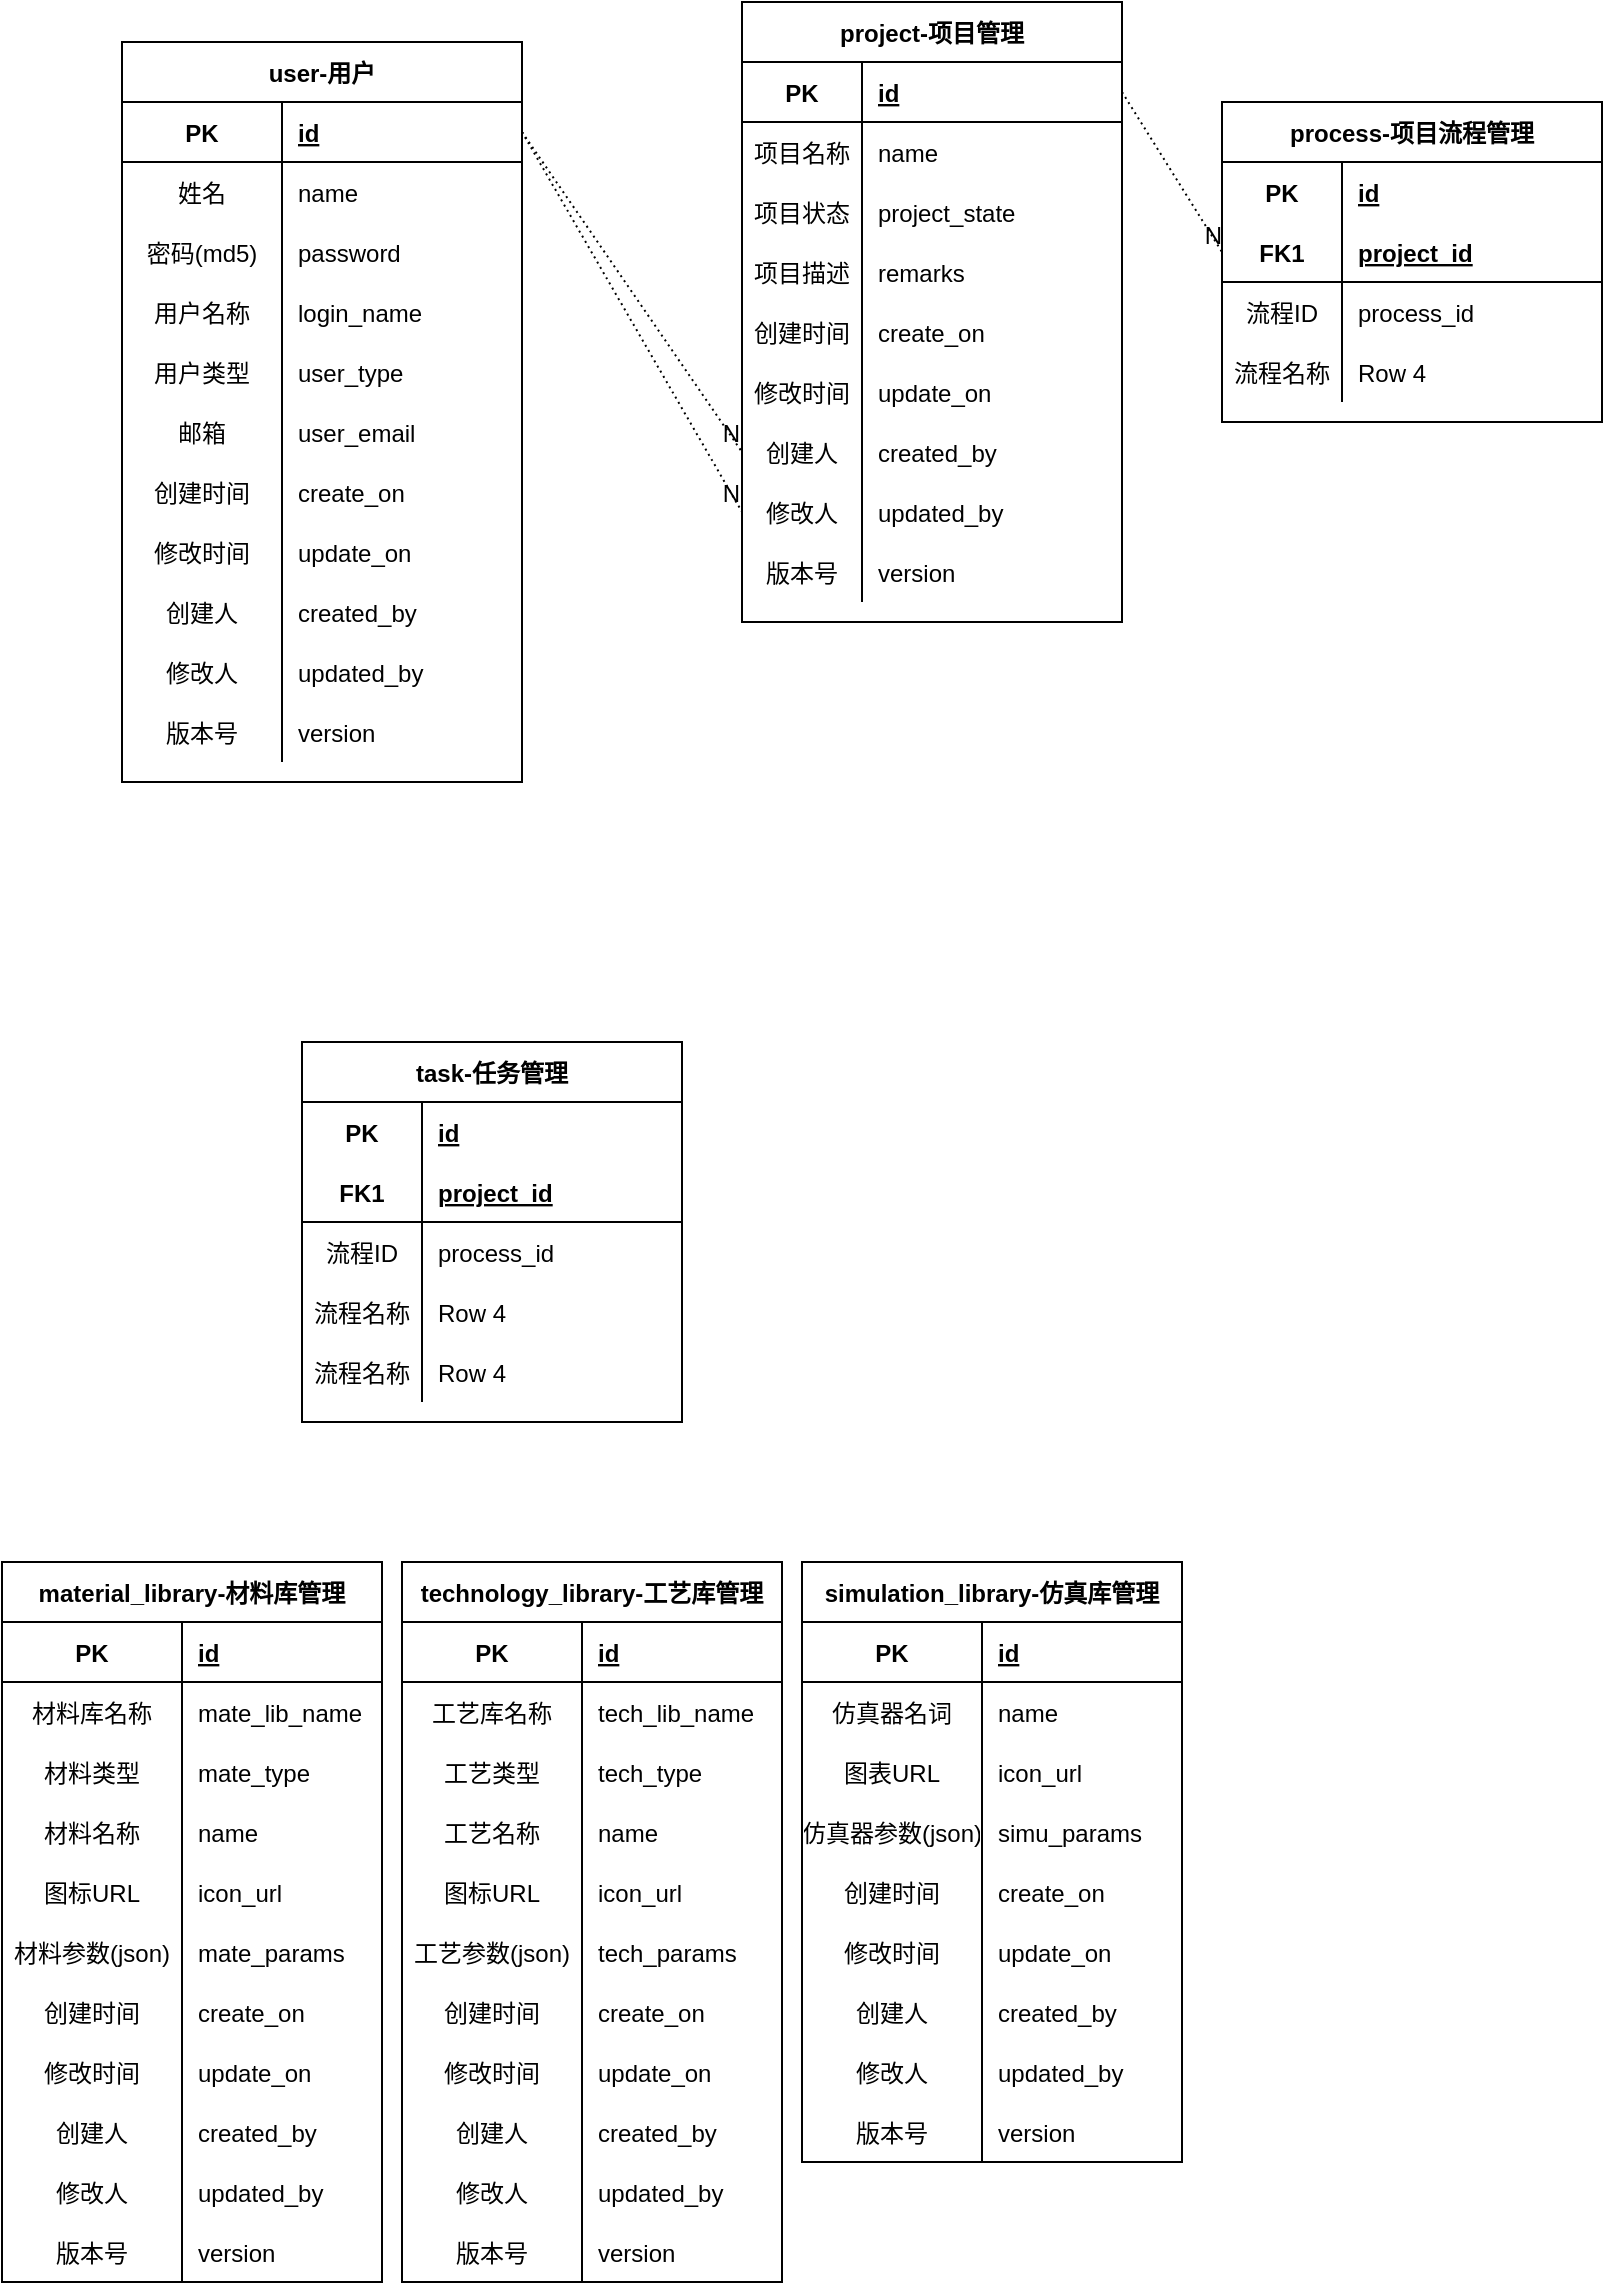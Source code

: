 <mxfile version="15.7.3" type="github">
  <diagram name="Page-1" id="efa7a0a1-bf9b-a30e-e6df-94a7791c09e9">
    <mxGraphModel dx="1350" dy="805" grid="1" gridSize="10" guides="1" tooltips="1" connect="1" arrows="1" fold="1" page="1" pageScale="1" pageWidth="826" pageHeight="1169" background="#ffffff" math="0" shadow="0">
      <root>
        <mxCell id="0" />
        <mxCell id="1" parent="0" />
        <mxCell id="5AFQF3MTORODZiCQAGDJ-149" value="user-用户" style="shape=table;startSize=30;container=1;collapsible=1;childLayout=tableLayout;fixedRows=1;rowLines=0;fontStyle=1;align=center;resizeLast=1;" vertex="1" parent="1">
          <mxGeometry x="70" y="40" width="200" height="370" as="geometry" />
        </mxCell>
        <mxCell id="5AFQF3MTORODZiCQAGDJ-150" value="" style="shape=partialRectangle;collapsible=0;dropTarget=0;pointerEvents=0;fillColor=none;top=0;left=0;bottom=1;right=0;points=[[0,0.5],[1,0.5]];portConstraint=eastwest;" vertex="1" parent="5AFQF3MTORODZiCQAGDJ-149">
          <mxGeometry y="30" width="200" height="30" as="geometry" />
        </mxCell>
        <mxCell id="5AFQF3MTORODZiCQAGDJ-151" value="PK" style="shape=partialRectangle;connectable=0;fillColor=none;top=0;left=0;bottom=0;right=0;fontStyle=1;overflow=hidden;" vertex="1" parent="5AFQF3MTORODZiCQAGDJ-150">
          <mxGeometry width="80" height="30" as="geometry">
            <mxRectangle width="80" height="30" as="alternateBounds" />
          </mxGeometry>
        </mxCell>
        <mxCell id="5AFQF3MTORODZiCQAGDJ-152" value="id" style="shape=partialRectangle;connectable=0;fillColor=none;top=0;left=0;bottom=0;right=0;align=left;spacingLeft=6;fontStyle=5;overflow=hidden;" vertex="1" parent="5AFQF3MTORODZiCQAGDJ-150">
          <mxGeometry x="80" width="120" height="30" as="geometry">
            <mxRectangle width="120" height="30" as="alternateBounds" />
          </mxGeometry>
        </mxCell>
        <mxCell id="5AFQF3MTORODZiCQAGDJ-153" value="" style="shape=partialRectangle;collapsible=0;dropTarget=0;pointerEvents=0;fillColor=none;top=0;left=0;bottom=0;right=0;points=[[0,0.5],[1,0.5]];portConstraint=eastwest;" vertex="1" parent="5AFQF3MTORODZiCQAGDJ-149">
          <mxGeometry y="60" width="200" height="30" as="geometry" />
        </mxCell>
        <mxCell id="5AFQF3MTORODZiCQAGDJ-154" value="姓名" style="shape=partialRectangle;connectable=0;fillColor=none;top=0;left=0;bottom=0;right=0;editable=1;overflow=hidden;" vertex="1" parent="5AFQF3MTORODZiCQAGDJ-153">
          <mxGeometry width="80" height="30" as="geometry">
            <mxRectangle width="80" height="30" as="alternateBounds" />
          </mxGeometry>
        </mxCell>
        <mxCell id="5AFQF3MTORODZiCQAGDJ-155" value="name" style="shape=partialRectangle;connectable=0;fillColor=none;top=0;left=0;bottom=0;right=0;align=left;spacingLeft=6;overflow=hidden;" vertex="1" parent="5AFQF3MTORODZiCQAGDJ-153">
          <mxGeometry x="80" width="120" height="30" as="geometry">
            <mxRectangle width="120" height="30" as="alternateBounds" />
          </mxGeometry>
        </mxCell>
        <mxCell id="5AFQF3MTORODZiCQAGDJ-156" value="" style="shape=partialRectangle;collapsible=0;dropTarget=0;pointerEvents=0;fillColor=none;top=0;left=0;bottom=0;right=0;points=[[0,0.5],[1,0.5]];portConstraint=eastwest;" vertex="1" parent="5AFQF3MTORODZiCQAGDJ-149">
          <mxGeometry y="90" width="200" height="30" as="geometry" />
        </mxCell>
        <mxCell id="5AFQF3MTORODZiCQAGDJ-157" value="密码(md5)" style="shape=partialRectangle;connectable=0;fillColor=none;top=0;left=0;bottom=0;right=0;editable=1;overflow=hidden;" vertex="1" parent="5AFQF3MTORODZiCQAGDJ-156">
          <mxGeometry width="80" height="30" as="geometry">
            <mxRectangle width="80" height="30" as="alternateBounds" />
          </mxGeometry>
        </mxCell>
        <mxCell id="5AFQF3MTORODZiCQAGDJ-158" value="password" style="shape=partialRectangle;connectable=0;fillColor=none;top=0;left=0;bottom=0;right=0;align=left;spacingLeft=6;overflow=hidden;" vertex="1" parent="5AFQF3MTORODZiCQAGDJ-156">
          <mxGeometry x="80" width="120" height="30" as="geometry">
            <mxRectangle width="120" height="30" as="alternateBounds" />
          </mxGeometry>
        </mxCell>
        <mxCell id="5AFQF3MTORODZiCQAGDJ-159" value="" style="shape=partialRectangle;collapsible=0;dropTarget=0;pointerEvents=0;fillColor=none;top=0;left=0;bottom=0;right=0;points=[[0,0.5],[1,0.5]];portConstraint=eastwest;" vertex="1" parent="5AFQF3MTORODZiCQAGDJ-149">
          <mxGeometry y="120" width="200" height="30" as="geometry" />
        </mxCell>
        <mxCell id="5AFQF3MTORODZiCQAGDJ-160" value="用户名称" style="shape=partialRectangle;connectable=0;fillColor=none;top=0;left=0;bottom=0;right=0;editable=1;overflow=hidden;" vertex="1" parent="5AFQF3MTORODZiCQAGDJ-159">
          <mxGeometry width="80" height="30" as="geometry">
            <mxRectangle width="80" height="30" as="alternateBounds" />
          </mxGeometry>
        </mxCell>
        <mxCell id="5AFQF3MTORODZiCQAGDJ-161" value="login_name" style="shape=partialRectangle;connectable=0;fillColor=none;top=0;left=0;bottom=0;right=0;align=left;spacingLeft=6;overflow=hidden;" vertex="1" parent="5AFQF3MTORODZiCQAGDJ-159">
          <mxGeometry x="80" width="120" height="30" as="geometry">
            <mxRectangle width="120" height="30" as="alternateBounds" />
          </mxGeometry>
        </mxCell>
        <mxCell id="5AFQF3MTORODZiCQAGDJ-212" value="" style="shape=partialRectangle;collapsible=0;dropTarget=0;pointerEvents=0;fillColor=none;top=0;left=0;bottom=0;right=0;points=[[0,0.5],[1,0.5]];portConstraint=eastwest;" vertex="1" parent="5AFQF3MTORODZiCQAGDJ-149">
          <mxGeometry y="150" width="200" height="30" as="geometry" />
        </mxCell>
        <mxCell id="5AFQF3MTORODZiCQAGDJ-213" value="用户类型" style="shape=partialRectangle;connectable=0;fillColor=none;top=0;left=0;bottom=0;right=0;editable=1;overflow=hidden;" vertex="1" parent="5AFQF3MTORODZiCQAGDJ-212">
          <mxGeometry width="80" height="30" as="geometry">
            <mxRectangle width="80" height="30" as="alternateBounds" />
          </mxGeometry>
        </mxCell>
        <mxCell id="5AFQF3MTORODZiCQAGDJ-214" value="user_type" style="shape=partialRectangle;connectable=0;fillColor=none;top=0;left=0;bottom=0;right=0;align=left;spacingLeft=6;overflow=hidden;" vertex="1" parent="5AFQF3MTORODZiCQAGDJ-212">
          <mxGeometry x="80" width="120" height="30" as="geometry">
            <mxRectangle width="120" height="30" as="alternateBounds" />
          </mxGeometry>
        </mxCell>
        <mxCell id="5AFQF3MTORODZiCQAGDJ-306" value="" style="shape=partialRectangle;collapsible=0;dropTarget=0;pointerEvents=0;fillColor=none;top=0;left=0;bottom=0;right=0;points=[[0,0.5],[1,0.5]];portConstraint=eastwest;" vertex="1" parent="5AFQF3MTORODZiCQAGDJ-149">
          <mxGeometry y="180" width="200" height="30" as="geometry" />
        </mxCell>
        <mxCell id="5AFQF3MTORODZiCQAGDJ-307" value="邮箱" style="shape=partialRectangle;connectable=0;fillColor=none;top=0;left=0;bottom=0;right=0;editable=1;overflow=hidden;" vertex="1" parent="5AFQF3MTORODZiCQAGDJ-306">
          <mxGeometry width="80" height="30" as="geometry">
            <mxRectangle width="80" height="30" as="alternateBounds" />
          </mxGeometry>
        </mxCell>
        <mxCell id="5AFQF3MTORODZiCQAGDJ-308" value="user_email" style="shape=partialRectangle;connectable=0;fillColor=none;top=0;left=0;bottom=0;right=0;align=left;spacingLeft=6;overflow=hidden;" vertex="1" parent="5AFQF3MTORODZiCQAGDJ-306">
          <mxGeometry x="80" width="120" height="30" as="geometry">
            <mxRectangle width="120" height="30" as="alternateBounds" />
          </mxGeometry>
        </mxCell>
        <mxCell id="5AFQF3MTORODZiCQAGDJ-309" value="" style="shape=partialRectangle;collapsible=0;dropTarget=0;pointerEvents=0;fillColor=none;top=0;left=0;bottom=0;right=0;points=[[0,0.5],[1,0.5]];portConstraint=eastwest;" vertex="1" parent="5AFQF3MTORODZiCQAGDJ-149">
          <mxGeometry y="210" width="200" height="30" as="geometry" />
        </mxCell>
        <mxCell id="5AFQF3MTORODZiCQAGDJ-310" value="创建时间" style="shape=partialRectangle;connectable=0;fillColor=none;top=0;left=0;bottom=0;right=0;editable=1;overflow=hidden;" vertex="1" parent="5AFQF3MTORODZiCQAGDJ-309">
          <mxGeometry width="80" height="30" as="geometry">
            <mxRectangle width="80" height="30" as="alternateBounds" />
          </mxGeometry>
        </mxCell>
        <mxCell id="5AFQF3MTORODZiCQAGDJ-311" value="create_on" style="shape=partialRectangle;connectable=0;fillColor=none;top=0;left=0;bottom=0;right=0;align=left;spacingLeft=6;overflow=hidden;" vertex="1" parent="5AFQF3MTORODZiCQAGDJ-309">
          <mxGeometry x="80" width="120" height="30" as="geometry">
            <mxRectangle width="120" height="30" as="alternateBounds" />
          </mxGeometry>
        </mxCell>
        <mxCell id="5AFQF3MTORODZiCQAGDJ-312" value="" style="shape=partialRectangle;collapsible=0;dropTarget=0;pointerEvents=0;fillColor=none;top=0;left=0;bottom=0;right=0;points=[[0,0.5],[1,0.5]];portConstraint=eastwest;" vertex="1" parent="5AFQF3MTORODZiCQAGDJ-149">
          <mxGeometry y="240" width="200" height="30" as="geometry" />
        </mxCell>
        <mxCell id="5AFQF3MTORODZiCQAGDJ-313" value="修改时间" style="shape=partialRectangle;connectable=0;fillColor=none;top=0;left=0;bottom=0;right=0;editable=1;overflow=hidden;" vertex="1" parent="5AFQF3MTORODZiCQAGDJ-312">
          <mxGeometry width="80" height="30" as="geometry">
            <mxRectangle width="80" height="30" as="alternateBounds" />
          </mxGeometry>
        </mxCell>
        <mxCell id="5AFQF3MTORODZiCQAGDJ-314" value="update_on" style="shape=partialRectangle;connectable=0;fillColor=none;top=0;left=0;bottom=0;right=0;align=left;spacingLeft=6;overflow=hidden;" vertex="1" parent="5AFQF3MTORODZiCQAGDJ-312">
          <mxGeometry x="80" width="120" height="30" as="geometry">
            <mxRectangle width="120" height="30" as="alternateBounds" />
          </mxGeometry>
        </mxCell>
        <mxCell id="5AFQF3MTORODZiCQAGDJ-323" value="" style="shape=partialRectangle;collapsible=0;dropTarget=0;pointerEvents=0;fillColor=none;top=0;left=0;bottom=0;right=0;points=[[0,0.5],[1,0.5]];portConstraint=eastwest;" vertex="1" parent="5AFQF3MTORODZiCQAGDJ-149">
          <mxGeometry y="270" width="200" height="30" as="geometry" />
        </mxCell>
        <mxCell id="5AFQF3MTORODZiCQAGDJ-324" value="创建人" style="shape=partialRectangle;connectable=0;fillColor=none;top=0;left=0;bottom=0;right=0;editable=1;overflow=hidden;" vertex="1" parent="5AFQF3MTORODZiCQAGDJ-323">
          <mxGeometry width="80" height="30" as="geometry">
            <mxRectangle width="80" height="30" as="alternateBounds" />
          </mxGeometry>
        </mxCell>
        <mxCell id="5AFQF3MTORODZiCQAGDJ-325" value="created_by" style="shape=partialRectangle;connectable=0;fillColor=none;top=0;left=0;bottom=0;right=0;align=left;spacingLeft=6;overflow=hidden;" vertex="1" parent="5AFQF3MTORODZiCQAGDJ-323">
          <mxGeometry x="80" width="120" height="30" as="geometry">
            <mxRectangle width="120" height="30" as="alternateBounds" />
          </mxGeometry>
        </mxCell>
        <mxCell id="5AFQF3MTORODZiCQAGDJ-326" value="" style="shape=partialRectangle;collapsible=0;dropTarget=0;pointerEvents=0;fillColor=none;top=0;left=0;bottom=0;right=0;points=[[0,0.5],[1,0.5]];portConstraint=eastwest;" vertex="1" parent="5AFQF3MTORODZiCQAGDJ-149">
          <mxGeometry y="300" width="200" height="30" as="geometry" />
        </mxCell>
        <mxCell id="5AFQF3MTORODZiCQAGDJ-327" value="修改人" style="shape=partialRectangle;connectable=0;fillColor=none;top=0;left=0;bottom=0;right=0;editable=1;overflow=hidden;" vertex="1" parent="5AFQF3MTORODZiCQAGDJ-326">
          <mxGeometry width="80" height="30" as="geometry">
            <mxRectangle width="80" height="30" as="alternateBounds" />
          </mxGeometry>
        </mxCell>
        <mxCell id="5AFQF3MTORODZiCQAGDJ-328" value="updated_by" style="shape=partialRectangle;connectable=0;fillColor=none;top=0;left=0;bottom=0;right=0;align=left;spacingLeft=6;overflow=hidden;" vertex="1" parent="5AFQF3MTORODZiCQAGDJ-326">
          <mxGeometry x="80" width="120" height="30" as="geometry">
            <mxRectangle width="120" height="30" as="alternateBounds" />
          </mxGeometry>
        </mxCell>
        <mxCell id="5AFQF3MTORODZiCQAGDJ-315" value="" style="shape=partialRectangle;collapsible=0;dropTarget=0;pointerEvents=0;fillColor=none;top=0;left=0;bottom=0;right=0;points=[[0,0.5],[1,0.5]];portConstraint=eastwest;" vertex="1" parent="5AFQF3MTORODZiCQAGDJ-149">
          <mxGeometry y="330" width="200" height="30" as="geometry" />
        </mxCell>
        <mxCell id="5AFQF3MTORODZiCQAGDJ-316" value="版本号" style="shape=partialRectangle;connectable=0;fillColor=none;top=0;left=0;bottom=0;right=0;editable=1;overflow=hidden;" vertex="1" parent="5AFQF3MTORODZiCQAGDJ-315">
          <mxGeometry width="80" height="30" as="geometry">
            <mxRectangle width="80" height="30" as="alternateBounds" />
          </mxGeometry>
        </mxCell>
        <mxCell id="5AFQF3MTORODZiCQAGDJ-317" value="version" style="shape=partialRectangle;connectable=0;fillColor=none;top=0;left=0;bottom=0;right=0;align=left;spacingLeft=6;overflow=hidden;" vertex="1" parent="5AFQF3MTORODZiCQAGDJ-315">
          <mxGeometry x="80" width="120" height="30" as="geometry">
            <mxRectangle width="120" height="30" as="alternateBounds" />
          </mxGeometry>
        </mxCell>
        <mxCell id="5AFQF3MTORODZiCQAGDJ-329" value="project-项目管理" style="shape=table;startSize=30;container=1;collapsible=1;childLayout=tableLayout;fixedRows=1;rowLines=0;fontStyle=1;align=center;resizeLast=1;" vertex="1" parent="1">
          <mxGeometry x="380" y="20" width="190" height="310" as="geometry" />
        </mxCell>
        <mxCell id="5AFQF3MTORODZiCQAGDJ-330" value="" style="shape=partialRectangle;collapsible=0;dropTarget=0;pointerEvents=0;fillColor=none;top=0;left=0;bottom=1;right=0;points=[[0,0.5],[1,0.5]];portConstraint=eastwest;" vertex="1" parent="5AFQF3MTORODZiCQAGDJ-329">
          <mxGeometry y="30" width="190" height="30" as="geometry" />
        </mxCell>
        <mxCell id="5AFQF3MTORODZiCQAGDJ-331" value="PK" style="shape=partialRectangle;connectable=0;fillColor=none;top=0;left=0;bottom=0;right=0;fontStyle=1;overflow=hidden;" vertex="1" parent="5AFQF3MTORODZiCQAGDJ-330">
          <mxGeometry width="60" height="30" as="geometry">
            <mxRectangle width="60" height="30" as="alternateBounds" />
          </mxGeometry>
        </mxCell>
        <mxCell id="5AFQF3MTORODZiCQAGDJ-332" value="id" style="shape=partialRectangle;connectable=0;fillColor=none;top=0;left=0;bottom=0;right=0;align=left;spacingLeft=6;fontStyle=5;overflow=hidden;" vertex="1" parent="5AFQF3MTORODZiCQAGDJ-330">
          <mxGeometry x="60" width="130" height="30" as="geometry">
            <mxRectangle width="130" height="30" as="alternateBounds" />
          </mxGeometry>
        </mxCell>
        <mxCell id="5AFQF3MTORODZiCQAGDJ-333" value="" style="shape=partialRectangle;collapsible=0;dropTarget=0;pointerEvents=0;fillColor=none;top=0;left=0;bottom=0;right=0;points=[[0,0.5],[1,0.5]];portConstraint=eastwest;" vertex="1" parent="5AFQF3MTORODZiCQAGDJ-329">
          <mxGeometry y="60" width="190" height="30" as="geometry" />
        </mxCell>
        <mxCell id="5AFQF3MTORODZiCQAGDJ-334" value="项目名称" style="shape=partialRectangle;connectable=0;fillColor=none;top=0;left=0;bottom=0;right=0;editable=1;overflow=hidden;" vertex="1" parent="5AFQF3MTORODZiCQAGDJ-333">
          <mxGeometry width="60" height="30" as="geometry">
            <mxRectangle width="60" height="30" as="alternateBounds" />
          </mxGeometry>
        </mxCell>
        <mxCell id="5AFQF3MTORODZiCQAGDJ-335" value="name" style="shape=partialRectangle;connectable=0;fillColor=none;top=0;left=0;bottom=0;right=0;align=left;spacingLeft=6;overflow=hidden;" vertex="1" parent="5AFQF3MTORODZiCQAGDJ-333">
          <mxGeometry x="60" width="130" height="30" as="geometry">
            <mxRectangle width="130" height="30" as="alternateBounds" />
          </mxGeometry>
        </mxCell>
        <mxCell id="5AFQF3MTORODZiCQAGDJ-336" value="" style="shape=partialRectangle;collapsible=0;dropTarget=0;pointerEvents=0;fillColor=none;top=0;left=0;bottom=0;right=0;points=[[0,0.5],[1,0.5]];portConstraint=eastwest;" vertex="1" parent="5AFQF3MTORODZiCQAGDJ-329">
          <mxGeometry y="90" width="190" height="30" as="geometry" />
        </mxCell>
        <mxCell id="5AFQF3MTORODZiCQAGDJ-337" value="项目状态" style="shape=partialRectangle;connectable=0;fillColor=none;top=0;left=0;bottom=0;right=0;editable=1;overflow=hidden;" vertex="1" parent="5AFQF3MTORODZiCQAGDJ-336">
          <mxGeometry width="60" height="30" as="geometry">
            <mxRectangle width="60" height="30" as="alternateBounds" />
          </mxGeometry>
        </mxCell>
        <mxCell id="5AFQF3MTORODZiCQAGDJ-338" value="project_state" style="shape=partialRectangle;connectable=0;fillColor=none;top=0;left=0;bottom=0;right=0;align=left;spacingLeft=6;overflow=hidden;" vertex="1" parent="5AFQF3MTORODZiCQAGDJ-336">
          <mxGeometry x="60" width="130" height="30" as="geometry">
            <mxRectangle width="130" height="30" as="alternateBounds" />
          </mxGeometry>
        </mxCell>
        <mxCell id="5AFQF3MTORODZiCQAGDJ-339" value="" style="shape=partialRectangle;collapsible=0;dropTarget=0;pointerEvents=0;fillColor=none;top=0;left=0;bottom=0;right=0;points=[[0,0.5],[1,0.5]];portConstraint=eastwest;" vertex="1" parent="5AFQF3MTORODZiCQAGDJ-329">
          <mxGeometry y="120" width="190" height="30" as="geometry" />
        </mxCell>
        <mxCell id="5AFQF3MTORODZiCQAGDJ-340" value="项目描述" style="shape=partialRectangle;connectable=0;fillColor=none;top=0;left=0;bottom=0;right=0;editable=1;overflow=hidden;" vertex="1" parent="5AFQF3MTORODZiCQAGDJ-339">
          <mxGeometry width="60" height="30" as="geometry">
            <mxRectangle width="60" height="30" as="alternateBounds" />
          </mxGeometry>
        </mxCell>
        <mxCell id="5AFQF3MTORODZiCQAGDJ-341" value="remarks" style="shape=partialRectangle;connectable=0;fillColor=none;top=0;left=0;bottom=0;right=0;align=left;spacingLeft=6;overflow=hidden;" vertex="1" parent="5AFQF3MTORODZiCQAGDJ-339">
          <mxGeometry x="60" width="130" height="30" as="geometry">
            <mxRectangle width="130" height="30" as="alternateBounds" />
          </mxGeometry>
        </mxCell>
        <mxCell id="5AFQF3MTORODZiCQAGDJ-348" value="" style="shape=partialRectangle;collapsible=0;dropTarget=0;pointerEvents=0;fillColor=none;top=0;left=0;bottom=0;right=0;points=[[0,0.5],[1,0.5]];portConstraint=eastwest;" vertex="1" parent="5AFQF3MTORODZiCQAGDJ-329">
          <mxGeometry y="150" width="190" height="30" as="geometry" />
        </mxCell>
        <mxCell id="5AFQF3MTORODZiCQAGDJ-349" value="创建时间" style="shape=partialRectangle;connectable=0;fillColor=none;top=0;left=0;bottom=0;right=0;editable=1;overflow=hidden;" vertex="1" parent="5AFQF3MTORODZiCQAGDJ-348">
          <mxGeometry width="60" height="30" as="geometry">
            <mxRectangle width="60" height="30" as="alternateBounds" />
          </mxGeometry>
        </mxCell>
        <mxCell id="5AFQF3MTORODZiCQAGDJ-350" value="create_on" style="shape=partialRectangle;connectable=0;fillColor=none;top=0;left=0;bottom=0;right=0;align=left;spacingLeft=6;overflow=hidden;" vertex="1" parent="5AFQF3MTORODZiCQAGDJ-348">
          <mxGeometry x="60" width="130" height="30" as="geometry">
            <mxRectangle width="130" height="30" as="alternateBounds" />
          </mxGeometry>
        </mxCell>
        <mxCell id="5AFQF3MTORODZiCQAGDJ-351" value="" style="shape=partialRectangle;collapsible=0;dropTarget=0;pointerEvents=0;fillColor=none;top=0;left=0;bottom=0;right=0;points=[[0,0.5],[1,0.5]];portConstraint=eastwest;" vertex="1" parent="5AFQF3MTORODZiCQAGDJ-329">
          <mxGeometry y="180" width="190" height="30" as="geometry" />
        </mxCell>
        <mxCell id="5AFQF3MTORODZiCQAGDJ-352" value="修改时间" style="shape=partialRectangle;connectable=0;fillColor=none;top=0;left=0;bottom=0;right=0;editable=1;overflow=hidden;" vertex="1" parent="5AFQF3MTORODZiCQAGDJ-351">
          <mxGeometry width="60" height="30" as="geometry">
            <mxRectangle width="60" height="30" as="alternateBounds" />
          </mxGeometry>
        </mxCell>
        <mxCell id="5AFQF3MTORODZiCQAGDJ-353" value="update_on" style="shape=partialRectangle;connectable=0;fillColor=none;top=0;left=0;bottom=0;right=0;align=left;spacingLeft=6;overflow=hidden;" vertex="1" parent="5AFQF3MTORODZiCQAGDJ-351">
          <mxGeometry x="60" width="130" height="30" as="geometry">
            <mxRectangle width="130" height="30" as="alternateBounds" />
          </mxGeometry>
        </mxCell>
        <mxCell id="5AFQF3MTORODZiCQAGDJ-354" value="" style="shape=partialRectangle;collapsible=0;dropTarget=0;pointerEvents=0;fillColor=none;top=0;left=0;bottom=0;right=0;points=[[0,0.5],[1,0.5]];portConstraint=eastwest;" vertex="1" parent="5AFQF3MTORODZiCQAGDJ-329">
          <mxGeometry y="210" width="190" height="30" as="geometry" />
        </mxCell>
        <mxCell id="5AFQF3MTORODZiCQAGDJ-355" value="创建人" style="shape=partialRectangle;connectable=0;fillColor=none;top=0;left=0;bottom=0;right=0;editable=1;overflow=hidden;" vertex="1" parent="5AFQF3MTORODZiCQAGDJ-354">
          <mxGeometry width="60" height="30" as="geometry">
            <mxRectangle width="60" height="30" as="alternateBounds" />
          </mxGeometry>
        </mxCell>
        <mxCell id="5AFQF3MTORODZiCQAGDJ-356" value="created_by" style="shape=partialRectangle;connectable=0;fillColor=none;top=0;left=0;bottom=0;right=0;align=left;spacingLeft=6;overflow=hidden;" vertex="1" parent="5AFQF3MTORODZiCQAGDJ-354">
          <mxGeometry x="60" width="130" height="30" as="geometry">
            <mxRectangle width="130" height="30" as="alternateBounds" />
          </mxGeometry>
        </mxCell>
        <mxCell id="5AFQF3MTORODZiCQAGDJ-357" value="" style="shape=partialRectangle;collapsible=0;dropTarget=0;pointerEvents=0;fillColor=none;top=0;left=0;bottom=0;right=0;points=[[0,0.5],[1,0.5]];portConstraint=eastwest;" vertex="1" parent="5AFQF3MTORODZiCQAGDJ-329">
          <mxGeometry y="240" width="190" height="30" as="geometry" />
        </mxCell>
        <mxCell id="5AFQF3MTORODZiCQAGDJ-358" value="修改人" style="shape=partialRectangle;connectable=0;fillColor=none;top=0;left=0;bottom=0;right=0;editable=1;overflow=hidden;" vertex="1" parent="5AFQF3MTORODZiCQAGDJ-357">
          <mxGeometry width="60" height="30" as="geometry">
            <mxRectangle width="60" height="30" as="alternateBounds" />
          </mxGeometry>
        </mxCell>
        <mxCell id="5AFQF3MTORODZiCQAGDJ-359" value="updated_by" style="shape=partialRectangle;connectable=0;fillColor=none;top=0;left=0;bottom=0;right=0;align=left;spacingLeft=6;overflow=hidden;" vertex="1" parent="5AFQF3MTORODZiCQAGDJ-357">
          <mxGeometry x="60" width="130" height="30" as="geometry">
            <mxRectangle width="130" height="30" as="alternateBounds" />
          </mxGeometry>
        </mxCell>
        <mxCell id="5AFQF3MTORODZiCQAGDJ-360" value="" style="shape=partialRectangle;collapsible=0;dropTarget=0;pointerEvents=0;fillColor=none;top=0;left=0;bottom=0;right=0;points=[[0,0.5],[1,0.5]];portConstraint=eastwest;" vertex="1" parent="5AFQF3MTORODZiCQAGDJ-329">
          <mxGeometry y="270" width="190" height="30" as="geometry" />
        </mxCell>
        <mxCell id="5AFQF3MTORODZiCQAGDJ-361" value="版本号" style="shape=partialRectangle;connectable=0;fillColor=none;top=0;left=0;bottom=0;right=0;editable=1;overflow=hidden;" vertex="1" parent="5AFQF3MTORODZiCQAGDJ-360">
          <mxGeometry width="60" height="30" as="geometry">
            <mxRectangle width="60" height="30" as="alternateBounds" />
          </mxGeometry>
        </mxCell>
        <mxCell id="5AFQF3MTORODZiCQAGDJ-362" value="version" style="shape=partialRectangle;connectable=0;fillColor=none;top=0;left=0;bottom=0;right=0;align=left;spacingLeft=6;overflow=hidden;" vertex="1" parent="5AFQF3MTORODZiCQAGDJ-360">
          <mxGeometry x="60" width="130" height="30" as="geometry">
            <mxRectangle width="130" height="30" as="alternateBounds" />
          </mxGeometry>
        </mxCell>
        <mxCell id="5AFQF3MTORODZiCQAGDJ-365" value="" style="endArrow=none;html=1;rounded=0;dashed=1;dashPattern=1 2;entryX=0;entryY=0.5;entryDx=0;entryDy=0;exitX=1;exitY=0.5;exitDx=0;exitDy=0;" edge="1" parent="1" source="5AFQF3MTORODZiCQAGDJ-150" target="5AFQF3MTORODZiCQAGDJ-354">
          <mxGeometry relative="1" as="geometry">
            <mxPoint x="310" y="230" as="sourcePoint" />
            <mxPoint x="470" y="230" as="targetPoint" />
          </mxGeometry>
        </mxCell>
        <mxCell id="5AFQF3MTORODZiCQAGDJ-366" value="N" style="resizable=0;html=1;align=right;verticalAlign=bottom;" connectable="0" vertex="1" parent="5AFQF3MTORODZiCQAGDJ-365">
          <mxGeometry x="1" relative="1" as="geometry" />
        </mxCell>
        <mxCell id="5AFQF3MTORODZiCQAGDJ-367" value="" style="endArrow=none;html=1;rounded=0;dashed=1;dashPattern=1 2;entryX=0;entryY=0.5;entryDx=0;entryDy=0;exitX=1;exitY=0.5;exitDx=0;exitDy=0;" edge="1" parent="1" source="5AFQF3MTORODZiCQAGDJ-150" target="5AFQF3MTORODZiCQAGDJ-357">
          <mxGeometry relative="1" as="geometry">
            <mxPoint x="310" y="150" as="sourcePoint" />
            <mxPoint x="500" y="380" as="targetPoint" />
          </mxGeometry>
        </mxCell>
        <mxCell id="5AFQF3MTORODZiCQAGDJ-368" value="N" style="resizable=0;html=1;align=right;verticalAlign=bottom;" connectable="0" vertex="1" parent="5AFQF3MTORODZiCQAGDJ-367">
          <mxGeometry x="1" relative="1" as="geometry" />
        </mxCell>
        <mxCell id="5AFQF3MTORODZiCQAGDJ-369" value="material_library-材料库管理" style="shape=table;startSize=30;container=1;collapsible=1;childLayout=tableLayout;fixedRows=1;rowLines=0;fontStyle=1;align=center;resizeLast=1;" vertex="1" parent="1">
          <mxGeometry x="10" y="800" width="190" height="360" as="geometry" />
        </mxCell>
        <mxCell id="5AFQF3MTORODZiCQAGDJ-370" value="" style="shape=partialRectangle;collapsible=0;dropTarget=0;pointerEvents=0;fillColor=none;top=0;left=0;bottom=1;right=0;points=[[0,0.5],[1,0.5]];portConstraint=eastwest;" vertex="1" parent="5AFQF3MTORODZiCQAGDJ-369">
          <mxGeometry y="30" width="190" height="30" as="geometry" />
        </mxCell>
        <mxCell id="5AFQF3MTORODZiCQAGDJ-371" value="PK" style="shape=partialRectangle;connectable=0;fillColor=none;top=0;left=0;bottom=0;right=0;fontStyle=1;overflow=hidden;" vertex="1" parent="5AFQF3MTORODZiCQAGDJ-370">
          <mxGeometry width="90" height="30" as="geometry">
            <mxRectangle width="90" height="30" as="alternateBounds" />
          </mxGeometry>
        </mxCell>
        <mxCell id="5AFQF3MTORODZiCQAGDJ-372" value="id" style="shape=partialRectangle;connectable=0;fillColor=none;top=0;left=0;bottom=0;right=0;align=left;spacingLeft=6;fontStyle=5;overflow=hidden;" vertex="1" parent="5AFQF3MTORODZiCQAGDJ-370">
          <mxGeometry x="90" width="100" height="30" as="geometry">
            <mxRectangle width="100" height="30" as="alternateBounds" />
          </mxGeometry>
        </mxCell>
        <mxCell id="5AFQF3MTORODZiCQAGDJ-373" value="" style="shape=partialRectangle;collapsible=0;dropTarget=0;pointerEvents=0;fillColor=none;top=0;left=0;bottom=0;right=0;points=[[0,0.5],[1,0.5]];portConstraint=eastwest;" vertex="1" parent="5AFQF3MTORODZiCQAGDJ-369">
          <mxGeometry y="60" width="190" height="30" as="geometry" />
        </mxCell>
        <mxCell id="5AFQF3MTORODZiCQAGDJ-374" value="材料库名称" style="shape=partialRectangle;connectable=0;fillColor=none;top=0;left=0;bottom=0;right=0;editable=1;overflow=hidden;" vertex="1" parent="5AFQF3MTORODZiCQAGDJ-373">
          <mxGeometry width="90" height="30" as="geometry">
            <mxRectangle width="90" height="30" as="alternateBounds" />
          </mxGeometry>
        </mxCell>
        <mxCell id="5AFQF3MTORODZiCQAGDJ-375" value="mate_lib_name" style="shape=partialRectangle;connectable=0;fillColor=none;top=0;left=0;bottom=0;right=0;align=left;spacingLeft=6;overflow=hidden;" vertex="1" parent="5AFQF3MTORODZiCQAGDJ-373">
          <mxGeometry x="90" width="100" height="30" as="geometry">
            <mxRectangle width="100" height="30" as="alternateBounds" />
          </mxGeometry>
        </mxCell>
        <mxCell id="5AFQF3MTORODZiCQAGDJ-398" value="" style="shape=partialRectangle;collapsible=0;dropTarget=0;pointerEvents=0;fillColor=none;top=0;left=0;bottom=0;right=0;points=[[0,0.5],[1,0.5]];portConstraint=eastwest;" vertex="1" parent="5AFQF3MTORODZiCQAGDJ-369">
          <mxGeometry y="90" width="190" height="30" as="geometry" />
        </mxCell>
        <mxCell id="5AFQF3MTORODZiCQAGDJ-399" value="材料类型" style="shape=partialRectangle;connectable=0;fillColor=none;top=0;left=0;bottom=0;right=0;editable=1;overflow=hidden;" vertex="1" parent="5AFQF3MTORODZiCQAGDJ-398">
          <mxGeometry width="90" height="30" as="geometry">
            <mxRectangle width="90" height="30" as="alternateBounds" />
          </mxGeometry>
        </mxCell>
        <mxCell id="5AFQF3MTORODZiCQAGDJ-400" value="mate_type" style="shape=partialRectangle;connectable=0;fillColor=none;top=0;left=0;bottom=0;right=0;align=left;spacingLeft=6;overflow=hidden;" vertex="1" parent="5AFQF3MTORODZiCQAGDJ-398">
          <mxGeometry x="90" width="100" height="30" as="geometry">
            <mxRectangle width="100" height="30" as="alternateBounds" />
          </mxGeometry>
        </mxCell>
        <mxCell id="5AFQF3MTORODZiCQAGDJ-376" value="" style="shape=partialRectangle;collapsible=0;dropTarget=0;pointerEvents=0;fillColor=none;top=0;left=0;bottom=0;right=0;points=[[0,0.5],[1,0.5]];portConstraint=eastwest;" vertex="1" parent="5AFQF3MTORODZiCQAGDJ-369">
          <mxGeometry y="120" width="190" height="30" as="geometry" />
        </mxCell>
        <mxCell id="5AFQF3MTORODZiCQAGDJ-377" value="材料名称" style="shape=partialRectangle;connectable=0;fillColor=none;top=0;left=0;bottom=0;right=0;editable=1;overflow=hidden;" vertex="1" parent="5AFQF3MTORODZiCQAGDJ-376">
          <mxGeometry width="90" height="30" as="geometry">
            <mxRectangle width="90" height="30" as="alternateBounds" />
          </mxGeometry>
        </mxCell>
        <mxCell id="5AFQF3MTORODZiCQAGDJ-378" value="name" style="shape=partialRectangle;connectable=0;fillColor=none;top=0;left=0;bottom=0;right=0;align=left;spacingLeft=6;overflow=hidden;" vertex="1" parent="5AFQF3MTORODZiCQAGDJ-376">
          <mxGeometry x="90" width="100" height="30" as="geometry">
            <mxRectangle width="100" height="30" as="alternateBounds" />
          </mxGeometry>
        </mxCell>
        <mxCell id="5AFQF3MTORODZiCQAGDJ-463" value="" style="shape=partialRectangle;collapsible=0;dropTarget=0;pointerEvents=0;fillColor=none;top=0;left=0;bottom=0;right=0;points=[[0,0.5],[1,0.5]];portConstraint=eastwest;" vertex="1" parent="5AFQF3MTORODZiCQAGDJ-369">
          <mxGeometry y="150" width="190" height="30" as="geometry" />
        </mxCell>
        <mxCell id="5AFQF3MTORODZiCQAGDJ-464" value="图标URL" style="shape=partialRectangle;connectable=0;fillColor=none;top=0;left=0;bottom=0;right=0;editable=1;overflow=hidden;" vertex="1" parent="5AFQF3MTORODZiCQAGDJ-463">
          <mxGeometry width="90" height="30" as="geometry">
            <mxRectangle width="90" height="30" as="alternateBounds" />
          </mxGeometry>
        </mxCell>
        <mxCell id="5AFQF3MTORODZiCQAGDJ-465" value="icon_url" style="shape=partialRectangle;connectable=0;fillColor=none;top=0;left=0;bottom=0;right=0;align=left;spacingLeft=6;overflow=hidden;" vertex="1" parent="5AFQF3MTORODZiCQAGDJ-463">
          <mxGeometry x="90" width="100" height="30" as="geometry">
            <mxRectangle width="100" height="30" as="alternateBounds" />
          </mxGeometry>
        </mxCell>
        <mxCell id="5AFQF3MTORODZiCQAGDJ-379" value="" style="shape=partialRectangle;collapsible=0;dropTarget=0;pointerEvents=0;fillColor=none;top=0;left=0;bottom=0;right=0;points=[[0,0.5],[1,0.5]];portConstraint=eastwest;" vertex="1" parent="5AFQF3MTORODZiCQAGDJ-369">
          <mxGeometry y="180" width="190" height="30" as="geometry" />
        </mxCell>
        <mxCell id="5AFQF3MTORODZiCQAGDJ-380" value="材料参数(json)" style="shape=partialRectangle;connectable=0;fillColor=none;top=0;left=0;bottom=0;right=0;editable=1;overflow=hidden;" vertex="1" parent="5AFQF3MTORODZiCQAGDJ-379">
          <mxGeometry width="90" height="30" as="geometry">
            <mxRectangle width="90" height="30" as="alternateBounds" />
          </mxGeometry>
        </mxCell>
        <mxCell id="5AFQF3MTORODZiCQAGDJ-381" value="mate_params" style="shape=partialRectangle;connectable=0;fillColor=none;top=0;left=0;bottom=0;right=0;align=left;spacingLeft=6;overflow=hidden;" vertex="1" parent="5AFQF3MTORODZiCQAGDJ-379">
          <mxGeometry x="90" width="100" height="30" as="geometry">
            <mxRectangle width="100" height="30" as="alternateBounds" />
          </mxGeometry>
        </mxCell>
        <mxCell id="5AFQF3MTORODZiCQAGDJ-382" value="" style="shape=partialRectangle;collapsible=0;dropTarget=0;pointerEvents=0;fillColor=none;top=0;left=0;bottom=0;right=0;points=[[0,0.5],[1,0.5]];portConstraint=eastwest;" vertex="1" parent="5AFQF3MTORODZiCQAGDJ-369">
          <mxGeometry y="210" width="190" height="30" as="geometry" />
        </mxCell>
        <mxCell id="5AFQF3MTORODZiCQAGDJ-383" value="创建时间" style="shape=partialRectangle;connectable=0;fillColor=none;top=0;left=0;bottom=0;right=0;editable=1;overflow=hidden;" vertex="1" parent="5AFQF3MTORODZiCQAGDJ-382">
          <mxGeometry width="90" height="30" as="geometry">
            <mxRectangle width="90" height="30" as="alternateBounds" />
          </mxGeometry>
        </mxCell>
        <mxCell id="5AFQF3MTORODZiCQAGDJ-384" value="create_on" style="shape=partialRectangle;connectable=0;fillColor=none;top=0;left=0;bottom=0;right=0;align=left;spacingLeft=6;overflow=hidden;" vertex="1" parent="5AFQF3MTORODZiCQAGDJ-382">
          <mxGeometry x="90" width="100" height="30" as="geometry">
            <mxRectangle width="100" height="30" as="alternateBounds" />
          </mxGeometry>
        </mxCell>
        <mxCell id="5AFQF3MTORODZiCQAGDJ-385" value="" style="shape=partialRectangle;collapsible=0;dropTarget=0;pointerEvents=0;fillColor=none;top=0;left=0;bottom=0;right=0;points=[[0,0.5],[1,0.5]];portConstraint=eastwest;" vertex="1" parent="5AFQF3MTORODZiCQAGDJ-369">
          <mxGeometry y="240" width="190" height="30" as="geometry" />
        </mxCell>
        <mxCell id="5AFQF3MTORODZiCQAGDJ-386" value="修改时间" style="shape=partialRectangle;connectable=0;fillColor=none;top=0;left=0;bottom=0;right=0;editable=1;overflow=hidden;" vertex="1" parent="5AFQF3MTORODZiCQAGDJ-385">
          <mxGeometry width="90" height="30" as="geometry">
            <mxRectangle width="90" height="30" as="alternateBounds" />
          </mxGeometry>
        </mxCell>
        <mxCell id="5AFQF3MTORODZiCQAGDJ-387" value="update_on" style="shape=partialRectangle;connectable=0;fillColor=none;top=0;left=0;bottom=0;right=0;align=left;spacingLeft=6;overflow=hidden;" vertex="1" parent="5AFQF3MTORODZiCQAGDJ-385">
          <mxGeometry x="90" width="100" height="30" as="geometry">
            <mxRectangle width="100" height="30" as="alternateBounds" />
          </mxGeometry>
        </mxCell>
        <mxCell id="5AFQF3MTORODZiCQAGDJ-388" value="" style="shape=partialRectangle;collapsible=0;dropTarget=0;pointerEvents=0;fillColor=none;top=0;left=0;bottom=0;right=0;points=[[0,0.5],[1,0.5]];portConstraint=eastwest;" vertex="1" parent="5AFQF3MTORODZiCQAGDJ-369">
          <mxGeometry y="270" width="190" height="30" as="geometry" />
        </mxCell>
        <mxCell id="5AFQF3MTORODZiCQAGDJ-389" value="创建人" style="shape=partialRectangle;connectable=0;fillColor=none;top=0;left=0;bottom=0;right=0;editable=1;overflow=hidden;" vertex="1" parent="5AFQF3MTORODZiCQAGDJ-388">
          <mxGeometry width="90" height="30" as="geometry">
            <mxRectangle width="90" height="30" as="alternateBounds" />
          </mxGeometry>
        </mxCell>
        <mxCell id="5AFQF3MTORODZiCQAGDJ-390" value="created_by" style="shape=partialRectangle;connectable=0;fillColor=none;top=0;left=0;bottom=0;right=0;align=left;spacingLeft=6;overflow=hidden;" vertex="1" parent="5AFQF3MTORODZiCQAGDJ-388">
          <mxGeometry x="90" width="100" height="30" as="geometry">
            <mxRectangle width="100" height="30" as="alternateBounds" />
          </mxGeometry>
        </mxCell>
        <mxCell id="5AFQF3MTORODZiCQAGDJ-391" value="" style="shape=partialRectangle;collapsible=0;dropTarget=0;pointerEvents=0;fillColor=none;top=0;left=0;bottom=0;right=0;points=[[0,0.5],[1,0.5]];portConstraint=eastwest;" vertex="1" parent="5AFQF3MTORODZiCQAGDJ-369">
          <mxGeometry y="300" width="190" height="30" as="geometry" />
        </mxCell>
        <mxCell id="5AFQF3MTORODZiCQAGDJ-392" value="修改人" style="shape=partialRectangle;connectable=0;fillColor=none;top=0;left=0;bottom=0;right=0;editable=1;overflow=hidden;" vertex="1" parent="5AFQF3MTORODZiCQAGDJ-391">
          <mxGeometry width="90" height="30" as="geometry">
            <mxRectangle width="90" height="30" as="alternateBounds" />
          </mxGeometry>
        </mxCell>
        <mxCell id="5AFQF3MTORODZiCQAGDJ-393" value="updated_by" style="shape=partialRectangle;connectable=0;fillColor=none;top=0;left=0;bottom=0;right=0;align=left;spacingLeft=6;overflow=hidden;" vertex="1" parent="5AFQF3MTORODZiCQAGDJ-391">
          <mxGeometry x="90" width="100" height="30" as="geometry">
            <mxRectangle width="100" height="30" as="alternateBounds" />
          </mxGeometry>
        </mxCell>
        <mxCell id="5AFQF3MTORODZiCQAGDJ-394" value="" style="shape=partialRectangle;collapsible=0;dropTarget=0;pointerEvents=0;fillColor=none;top=0;left=0;bottom=0;right=0;points=[[0,0.5],[1,0.5]];portConstraint=eastwest;" vertex="1" parent="5AFQF3MTORODZiCQAGDJ-369">
          <mxGeometry y="330" width="190" height="30" as="geometry" />
        </mxCell>
        <mxCell id="5AFQF3MTORODZiCQAGDJ-395" value="版本号" style="shape=partialRectangle;connectable=0;fillColor=none;top=0;left=0;bottom=0;right=0;editable=1;overflow=hidden;" vertex="1" parent="5AFQF3MTORODZiCQAGDJ-394">
          <mxGeometry width="90" height="30" as="geometry">
            <mxRectangle width="90" height="30" as="alternateBounds" />
          </mxGeometry>
        </mxCell>
        <mxCell id="5AFQF3MTORODZiCQAGDJ-396" value="version" style="shape=partialRectangle;connectable=0;fillColor=none;top=0;left=0;bottom=0;right=0;align=left;spacingLeft=6;overflow=hidden;" vertex="1" parent="5AFQF3MTORODZiCQAGDJ-394">
          <mxGeometry x="90" width="100" height="30" as="geometry">
            <mxRectangle width="100" height="30" as="alternateBounds" />
          </mxGeometry>
        </mxCell>
        <mxCell id="5AFQF3MTORODZiCQAGDJ-401" value="technology_library-工艺库管理" style="shape=table;startSize=30;container=1;collapsible=1;childLayout=tableLayout;fixedRows=1;rowLines=0;fontStyle=1;align=center;resizeLast=1;" vertex="1" parent="1">
          <mxGeometry x="210" y="800" width="190" height="360" as="geometry" />
        </mxCell>
        <mxCell id="5AFQF3MTORODZiCQAGDJ-402" value="" style="shape=partialRectangle;collapsible=0;dropTarget=0;pointerEvents=0;fillColor=none;top=0;left=0;bottom=1;right=0;points=[[0,0.5],[1,0.5]];portConstraint=eastwest;" vertex="1" parent="5AFQF3MTORODZiCQAGDJ-401">
          <mxGeometry y="30" width="190" height="30" as="geometry" />
        </mxCell>
        <mxCell id="5AFQF3MTORODZiCQAGDJ-403" value="PK" style="shape=partialRectangle;connectable=0;fillColor=none;top=0;left=0;bottom=0;right=0;fontStyle=1;overflow=hidden;" vertex="1" parent="5AFQF3MTORODZiCQAGDJ-402">
          <mxGeometry width="90" height="30" as="geometry">
            <mxRectangle width="90" height="30" as="alternateBounds" />
          </mxGeometry>
        </mxCell>
        <mxCell id="5AFQF3MTORODZiCQAGDJ-404" value="id" style="shape=partialRectangle;connectable=0;fillColor=none;top=0;left=0;bottom=0;right=0;align=left;spacingLeft=6;fontStyle=5;overflow=hidden;" vertex="1" parent="5AFQF3MTORODZiCQAGDJ-402">
          <mxGeometry x="90" width="100" height="30" as="geometry">
            <mxRectangle width="100" height="30" as="alternateBounds" />
          </mxGeometry>
        </mxCell>
        <mxCell id="5AFQF3MTORODZiCQAGDJ-405" value="" style="shape=partialRectangle;collapsible=0;dropTarget=0;pointerEvents=0;fillColor=none;top=0;left=0;bottom=0;right=0;points=[[0,0.5],[1,0.5]];portConstraint=eastwest;" vertex="1" parent="5AFQF3MTORODZiCQAGDJ-401">
          <mxGeometry y="60" width="190" height="30" as="geometry" />
        </mxCell>
        <mxCell id="5AFQF3MTORODZiCQAGDJ-406" value="工艺库名称" style="shape=partialRectangle;connectable=0;fillColor=none;top=0;left=0;bottom=0;right=0;editable=1;overflow=hidden;" vertex="1" parent="5AFQF3MTORODZiCQAGDJ-405">
          <mxGeometry width="90" height="30" as="geometry">
            <mxRectangle width="90" height="30" as="alternateBounds" />
          </mxGeometry>
        </mxCell>
        <mxCell id="5AFQF3MTORODZiCQAGDJ-407" value="tech_lib_name" style="shape=partialRectangle;connectable=0;fillColor=none;top=0;left=0;bottom=0;right=0;align=left;spacingLeft=6;overflow=hidden;" vertex="1" parent="5AFQF3MTORODZiCQAGDJ-405">
          <mxGeometry x="90" width="100" height="30" as="geometry">
            <mxRectangle width="100" height="30" as="alternateBounds" />
          </mxGeometry>
        </mxCell>
        <mxCell id="5AFQF3MTORODZiCQAGDJ-408" value="" style="shape=partialRectangle;collapsible=0;dropTarget=0;pointerEvents=0;fillColor=none;top=0;left=0;bottom=0;right=0;points=[[0,0.5],[1,0.5]];portConstraint=eastwest;" vertex="1" parent="5AFQF3MTORODZiCQAGDJ-401">
          <mxGeometry y="90" width="190" height="30" as="geometry" />
        </mxCell>
        <mxCell id="5AFQF3MTORODZiCQAGDJ-409" value="工艺类型" style="shape=partialRectangle;connectable=0;fillColor=none;top=0;left=0;bottom=0;right=0;editable=1;overflow=hidden;" vertex="1" parent="5AFQF3MTORODZiCQAGDJ-408">
          <mxGeometry width="90" height="30" as="geometry">
            <mxRectangle width="90" height="30" as="alternateBounds" />
          </mxGeometry>
        </mxCell>
        <mxCell id="5AFQF3MTORODZiCQAGDJ-410" value="tech_type" style="shape=partialRectangle;connectable=0;fillColor=none;top=0;left=0;bottom=0;right=0;align=left;spacingLeft=6;overflow=hidden;" vertex="1" parent="5AFQF3MTORODZiCQAGDJ-408">
          <mxGeometry x="90" width="100" height="30" as="geometry">
            <mxRectangle width="100" height="30" as="alternateBounds" />
          </mxGeometry>
        </mxCell>
        <mxCell id="5AFQF3MTORODZiCQAGDJ-411" value="" style="shape=partialRectangle;collapsible=0;dropTarget=0;pointerEvents=0;fillColor=none;top=0;left=0;bottom=0;right=0;points=[[0,0.5],[1,0.5]];portConstraint=eastwest;" vertex="1" parent="5AFQF3MTORODZiCQAGDJ-401">
          <mxGeometry y="120" width="190" height="30" as="geometry" />
        </mxCell>
        <mxCell id="5AFQF3MTORODZiCQAGDJ-412" value="工艺名称" style="shape=partialRectangle;connectable=0;fillColor=none;top=0;left=0;bottom=0;right=0;editable=1;overflow=hidden;" vertex="1" parent="5AFQF3MTORODZiCQAGDJ-411">
          <mxGeometry width="90" height="30" as="geometry">
            <mxRectangle width="90" height="30" as="alternateBounds" />
          </mxGeometry>
        </mxCell>
        <mxCell id="5AFQF3MTORODZiCQAGDJ-413" value="name" style="shape=partialRectangle;connectable=0;fillColor=none;top=0;left=0;bottom=0;right=0;align=left;spacingLeft=6;overflow=hidden;" vertex="1" parent="5AFQF3MTORODZiCQAGDJ-411">
          <mxGeometry x="90" width="100" height="30" as="geometry">
            <mxRectangle width="100" height="30" as="alternateBounds" />
          </mxGeometry>
        </mxCell>
        <mxCell id="5AFQF3MTORODZiCQAGDJ-469" value="" style="shape=partialRectangle;collapsible=0;dropTarget=0;pointerEvents=0;fillColor=none;top=0;left=0;bottom=0;right=0;points=[[0,0.5],[1,0.5]];portConstraint=eastwest;" vertex="1" parent="5AFQF3MTORODZiCQAGDJ-401">
          <mxGeometry y="150" width="190" height="30" as="geometry" />
        </mxCell>
        <mxCell id="5AFQF3MTORODZiCQAGDJ-470" value="图标URL" style="shape=partialRectangle;connectable=0;fillColor=none;top=0;left=0;bottom=0;right=0;editable=1;overflow=hidden;" vertex="1" parent="5AFQF3MTORODZiCQAGDJ-469">
          <mxGeometry width="90" height="30" as="geometry">
            <mxRectangle width="90" height="30" as="alternateBounds" />
          </mxGeometry>
        </mxCell>
        <mxCell id="5AFQF3MTORODZiCQAGDJ-471" value="icon_url" style="shape=partialRectangle;connectable=0;fillColor=none;top=0;left=0;bottom=0;right=0;align=left;spacingLeft=6;overflow=hidden;" vertex="1" parent="5AFQF3MTORODZiCQAGDJ-469">
          <mxGeometry x="90" width="100" height="30" as="geometry">
            <mxRectangle width="100" height="30" as="alternateBounds" />
          </mxGeometry>
        </mxCell>
        <mxCell id="5AFQF3MTORODZiCQAGDJ-414" value="" style="shape=partialRectangle;collapsible=0;dropTarget=0;pointerEvents=0;fillColor=none;top=0;left=0;bottom=0;right=0;points=[[0,0.5],[1,0.5]];portConstraint=eastwest;" vertex="1" parent="5AFQF3MTORODZiCQAGDJ-401">
          <mxGeometry y="180" width="190" height="30" as="geometry" />
        </mxCell>
        <mxCell id="5AFQF3MTORODZiCQAGDJ-415" value="工艺参数(json)" style="shape=partialRectangle;connectable=0;fillColor=none;top=0;left=0;bottom=0;right=0;editable=1;overflow=hidden;" vertex="1" parent="5AFQF3MTORODZiCQAGDJ-414">
          <mxGeometry width="90" height="30" as="geometry">
            <mxRectangle width="90" height="30" as="alternateBounds" />
          </mxGeometry>
        </mxCell>
        <mxCell id="5AFQF3MTORODZiCQAGDJ-416" value="tech_params" style="shape=partialRectangle;connectable=0;fillColor=none;top=0;left=0;bottom=0;right=0;align=left;spacingLeft=6;overflow=hidden;" vertex="1" parent="5AFQF3MTORODZiCQAGDJ-414">
          <mxGeometry x="90" width="100" height="30" as="geometry">
            <mxRectangle width="100" height="30" as="alternateBounds" />
          </mxGeometry>
        </mxCell>
        <mxCell id="5AFQF3MTORODZiCQAGDJ-417" value="" style="shape=partialRectangle;collapsible=0;dropTarget=0;pointerEvents=0;fillColor=none;top=0;left=0;bottom=0;right=0;points=[[0,0.5],[1,0.5]];portConstraint=eastwest;" vertex="1" parent="5AFQF3MTORODZiCQAGDJ-401">
          <mxGeometry y="210" width="190" height="30" as="geometry" />
        </mxCell>
        <mxCell id="5AFQF3MTORODZiCQAGDJ-418" value="创建时间" style="shape=partialRectangle;connectable=0;fillColor=none;top=0;left=0;bottom=0;right=0;editable=1;overflow=hidden;" vertex="1" parent="5AFQF3MTORODZiCQAGDJ-417">
          <mxGeometry width="90" height="30" as="geometry">
            <mxRectangle width="90" height="30" as="alternateBounds" />
          </mxGeometry>
        </mxCell>
        <mxCell id="5AFQF3MTORODZiCQAGDJ-419" value="create_on" style="shape=partialRectangle;connectable=0;fillColor=none;top=0;left=0;bottom=0;right=0;align=left;spacingLeft=6;overflow=hidden;" vertex="1" parent="5AFQF3MTORODZiCQAGDJ-417">
          <mxGeometry x="90" width="100" height="30" as="geometry">
            <mxRectangle width="100" height="30" as="alternateBounds" />
          </mxGeometry>
        </mxCell>
        <mxCell id="5AFQF3MTORODZiCQAGDJ-420" value="" style="shape=partialRectangle;collapsible=0;dropTarget=0;pointerEvents=0;fillColor=none;top=0;left=0;bottom=0;right=0;points=[[0,0.5],[1,0.5]];portConstraint=eastwest;" vertex="1" parent="5AFQF3MTORODZiCQAGDJ-401">
          <mxGeometry y="240" width="190" height="30" as="geometry" />
        </mxCell>
        <mxCell id="5AFQF3MTORODZiCQAGDJ-421" value="修改时间" style="shape=partialRectangle;connectable=0;fillColor=none;top=0;left=0;bottom=0;right=0;editable=1;overflow=hidden;" vertex="1" parent="5AFQF3MTORODZiCQAGDJ-420">
          <mxGeometry width="90" height="30" as="geometry">
            <mxRectangle width="90" height="30" as="alternateBounds" />
          </mxGeometry>
        </mxCell>
        <mxCell id="5AFQF3MTORODZiCQAGDJ-422" value="update_on" style="shape=partialRectangle;connectable=0;fillColor=none;top=0;left=0;bottom=0;right=0;align=left;spacingLeft=6;overflow=hidden;" vertex="1" parent="5AFQF3MTORODZiCQAGDJ-420">
          <mxGeometry x="90" width="100" height="30" as="geometry">
            <mxRectangle width="100" height="30" as="alternateBounds" />
          </mxGeometry>
        </mxCell>
        <mxCell id="5AFQF3MTORODZiCQAGDJ-423" value="" style="shape=partialRectangle;collapsible=0;dropTarget=0;pointerEvents=0;fillColor=none;top=0;left=0;bottom=0;right=0;points=[[0,0.5],[1,0.5]];portConstraint=eastwest;" vertex="1" parent="5AFQF3MTORODZiCQAGDJ-401">
          <mxGeometry y="270" width="190" height="30" as="geometry" />
        </mxCell>
        <mxCell id="5AFQF3MTORODZiCQAGDJ-424" value="创建人" style="shape=partialRectangle;connectable=0;fillColor=none;top=0;left=0;bottom=0;right=0;editable=1;overflow=hidden;" vertex="1" parent="5AFQF3MTORODZiCQAGDJ-423">
          <mxGeometry width="90" height="30" as="geometry">
            <mxRectangle width="90" height="30" as="alternateBounds" />
          </mxGeometry>
        </mxCell>
        <mxCell id="5AFQF3MTORODZiCQAGDJ-425" value="created_by" style="shape=partialRectangle;connectable=0;fillColor=none;top=0;left=0;bottom=0;right=0;align=left;spacingLeft=6;overflow=hidden;" vertex="1" parent="5AFQF3MTORODZiCQAGDJ-423">
          <mxGeometry x="90" width="100" height="30" as="geometry">
            <mxRectangle width="100" height="30" as="alternateBounds" />
          </mxGeometry>
        </mxCell>
        <mxCell id="5AFQF3MTORODZiCQAGDJ-426" value="" style="shape=partialRectangle;collapsible=0;dropTarget=0;pointerEvents=0;fillColor=none;top=0;left=0;bottom=0;right=0;points=[[0,0.5],[1,0.5]];portConstraint=eastwest;" vertex="1" parent="5AFQF3MTORODZiCQAGDJ-401">
          <mxGeometry y="300" width="190" height="30" as="geometry" />
        </mxCell>
        <mxCell id="5AFQF3MTORODZiCQAGDJ-427" value="修改人" style="shape=partialRectangle;connectable=0;fillColor=none;top=0;left=0;bottom=0;right=0;editable=1;overflow=hidden;" vertex="1" parent="5AFQF3MTORODZiCQAGDJ-426">
          <mxGeometry width="90" height="30" as="geometry">
            <mxRectangle width="90" height="30" as="alternateBounds" />
          </mxGeometry>
        </mxCell>
        <mxCell id="5AFQF3MTORODZiCQAGDJ-428" value="updated_by" style="shape=partialRectangle;connectable=0;fillColor=none;top=0;left=0;bottom=0;right=0;align=left;spacingLeft=6;overflow=hidden;" vertex="1" parent="5AFQF3MTORODZiCQAGDJ-426">
          <mxGeometry x="90" width="100" height="30" as="geometry">
            <mxRectangle width="100" height="30" as="alternateBounds" />
          </mxGeometry>
        </mxCell>
        <mxCell id="5AFQF3MTORODZiCQAGDJ-429" value="" style="shape=partialRectangle;collapsible=0;dropTarget=0;pointerEvents=0;fillColor=none;top=0;left=0;bottom=0;right=0;points=[[0,0.5],[1,0.5]];portConstraint=eastwest;" vertex="1" parent="5AFQF3MTORODZiCQAGDJ-401">
          <mxGeometry y="330" width="190" height="30" as="geometry" />
        </mxCell>
        <mxCell id="5AFQF3MTORODZiCQAGDJ-430" value="版本号" style="shape=partialRectangle;connectable=0;fillColor=none;top=0;left=0;bottom=0;right=0;editable=1;overflow=hidden;" vertex="1" parent="5AFQF3MTORODZiCQAGDJ-429">
          <mxGeometry width="90" height="30" as="geometry">
            <mxRectangle width="90" height="30" as="alternateBounds" />
          </mxGeometry>
        </mxCell>
        <mxCell id="5AFQF3MTORODZiCQAGDJ-431" value="version" style="shape=partialRectangle;connectable=0;fillColor=none;top=0;left=0;bottom=0;right=0;align=left;spacingLeft=6;overflow=hidden;" vertex="1" parent="5AFQF3MTORODZiCQAGDJ-429">
          <mxGeometry x="90" width="100" height="30" as="geometry">
            <mxRectangle width="100" height="30" as="alternateBounds" />
          </mxGeometry>
        </mxCell>
        <mxCell id="5AFQF3MTORODZiCQAGDJ-432" value="simulation_library-仿真库管理" style="shape=table;startSize=30;container=1;collapsible=1;childLayout=tableLayout;fixedRows=1;rowLines=0;fontStyle=1;align=center;resizeLast=1;" vertex="1" parent="1">
          <mxGeometry x="410" y="800" width="190" height="300" as="geometry" />
        </mxCell>
        <mxCell id="5AFQF3MTORODZiCQAGDJ-433" value="" style="shape=partialRectangle;collapsible=0;dropTarget=0;pointerEvents=0;fillColor=none;top=0;left=0;bottom=1;right=0;points=[[0,0.5],[1,0.5]];portConstraint=eastwest;" vertex="1" parent="5AFQF3MTORODZiCQAGDJ-432">
          <mxGeometry y="30" width="190" height="30" as="geometry" />
        </mxCell>
        <mxCell id="5AFQF3MTORODZiCQAGDJ-434" value="PK" style="shape=partialRectangle;connectable=0;fillColor=none;top=0;left=0;bottom=0;right=0;fontStyle=1;overflow=hidden;" vertex="1" parent="5AFQF3MTORODZiCQAGDJ-433">
          <mxGeometry width="90" height="30" as="geometry">
            <mxRectangle width="90" height="30" as="alternateBounds" />
          </mxGeometry>
        </mxCell>
        <mxCell id="5AFQF3MTORODZiCQAGDJ-435" value="id" style="shape=partialRectangle;connectable=0;fillColor=none;top=0;left=0;bottom=0;right=0;align=left;spacingLeft=6;fontStyle=5;overflow=hidden;" vertex="1" parent="5AFQF3MTORODZiCQAGDJ-433">
          <mxGeometry x="90" width="100" height="30" as="geometry">
            <mxRectangle width="100" height="30" as="alternateBounds" />
          </mxGeometry>
        </mxCell>
        <mxCell id="5AFQF3MTORODZiCQAGDJ-442" value="" style="shape=partialRectangle;collapsible=0;dropTarget=0;pointerEvents=0;fillColor=none;top=0;left=0;bottom=0;right=0;points=[[0,0.5],[1,0.5]];portConstraint=eastwest;" vertex="1" parent="5AFQF3MTORODZiCQAGDJ-432">
          <mxGeometry y="60" width="190" height="30" as="geometry" />
        </mxCell>
        <mxCell id="5AFQF3MTORODZiCQAGDJ-443" value="仿真器名词" style="shape=partialRectangle;connectable=0;fillColor=none;top=0;left=0;bottom=0;right=0;editable=1;overflow=hidden;" vertex="1" parent="5AFQF3MTORODZiCQAGDJ-442">
          <mxGeometry width="90" height="30" as="geometry">
            <mxRectangle width="90" height="30" as="alternateBounds" />
          </mxGeometry>
        </mxCell>
        <mxCell id="5AFQF3MTORODZiCQAGDJ-444" value="name" style="shape=partialRectangle;connectable=0;fillColor=none;top=0;left=0;bottom=0;right=0;align=left;spacingLeft=6;overflow=hidden;" vertex="1" parent="5AFQF3MTORODZiCQAGDJ-442">
          <mxGeometry x="90" width="100" height="30" as="geometry">
            <mxRectangle width="100" height="30" as="alternateBounds" />
          </mxGeometry>
        </mxCell>
        <mxCell id="5AFQF3MTORODZiCQAGDJ-466" value="" style="shape=partialRectangle;collapsible=0;dropTarget=0;pointerEvents=0;fillColor=none;top=0;left=0;bottom=0;right=0;points=[[0,0.5],[1,0.5]];portConstraint=eastwest;" vertex="1" parent="5AFQF3MTORODZiCQAGDJ-432">
          <mxGeometry y="90" width="190" height="30" as="geometry" />
        </mxCell>
        <mxCell id="5AFQF3MTORODZiCQAGDJ-467" value="图表URL" style="shape=partialRectangle;connectable=0;fillColor=none;top=0;left=0;bottom=0;right=0;editable=1;overflow=hidden;" vertex="1" parent="5AFQF3MTORODZiCQAGDJ-466">
          <mxGeometry width="90" height="30" as="geometry">
            <mxRectangle width="90" height="30" as="alternateBounds" />
          </mxGeometry>
        </mxCell>
        <mxCell id="5AFQF3MTORODZiCQAGDJ-468" value="icon_url" style="shape=partialRectangle;connectable=0;fillColor=none;top=0;left=0;bottom=0;right=0;align=left;spacingLeft=6;overflow=hidden;" vertex="1" parent="5AFQF3MTORODZiCQAGDJ-466">
          <mxGeometry x="90" width="100" height="30" as="geometry">
            <mxRectangle width="100" height="30" as="alternateBounds" />
          </mxGeometry>
        </mxCell>
        <mxCell id="5AFQF3MTORODZiCQAGDJ-445" value="" style="shape=partialRectangle;collapsible=0;dropTarget=0;pointerEvents=0;fillColor=none;top=0;left=0;bottom=0;right=0;points=[[0,0.5],[1,0.5]];portConstraint=eastwest;" vertex="1" parent="5AFQF3MTORODZiCQAGDJ-432">
          <mxGeometry y="120" width="190" height="30" as="geometry" />
        </mxCell>
        <mxCell id="5AFQF3MTORODZiCQAGDJ-446" value="仿真器参数(json)" style="shape=partialRectangle;connectable=0;fillColor=none;top=0;left=0;bottom=0;right=0;editable=1;overflow=hidden;" vertex="1" parent="5AFQF3MTORODZiCQAGDJ-445">
          <mxGeometry width="90" height="30" as="geometry">
            <mxRectangle width="90" height="30" as="alternateBounds" />
          </mxGeometry>
        </mxCell>
        <mxCell id="5AFQF3MTORODZiCQAGDJ-447" value="simu_params" style="shape=partialRectangle;connectable=0;fillColor=none;top=0;left=0;bottom=0;right=0;align=left;spacingLeft=6;overflow=hidden;" vertex="1" parent="5AFQF3MTORODZiCQAGDJ-445">
          <mxGeometry x="90" width="100" height="30" as="geometry">
            <mxRectangle width="100" height="30" as="alternateBounds" />
          </mxGeometry>
        </mxCell>
        <mxCell id="5AFQF3MTORODZiCQAGDJ-448" value="" style="shape=partialRectangle;collapsible=0;dropTarget=0;pointerEvents=0;fillColor=none;top=0;left=0;bottom=0;right=0;points=[[0,0.5],[1,0.5]];portConstraint=eastwest;" vertex="1" parent="5AFQF3MTORODZiCQAGDJ-432">
          <mxGeometry y="150" width="190" height="30" as="geometry" />
        </mxCell>
        <mxCell id="5AFQF3MTORODZiCQAGDJ-449" value="创建时间" style="shape=partialRectangle;connectable=0;fillColor=none;top=0;left=0;bottom=0;right=0;editable=1;overflow=hidden;" vertex="1" parent="5AFQF3MTORODZiCQAGDJ-448">
          <mxGeometry width="90" height="30" as="geometry">
            <mxRectangle width="90" height="30" as="alternateBounds" />
          </mxGeometry>
        </mxCell>
        <mxCell id="5AFQF3MTORODZiCQAGDJ-450" value="create_on" style="shape=partialRectangle;connectable=0;fillColor=none;top=0;left=0;bottom=0;right=0;align=left;spacingLeft=6;overflow=hidden;" vertex="1" parent="5AFQF3MTORODZiCQAGDJ-448">
          <mxGeometry x="90" width="100" height="30" as="geometry">
            <mxRectangle width="100" height="30" as="alternateBounds" />
          </mxGeometry>
        </mxCell>
        <mxCell id="5AFQF3MTORODZiCQAGDJ-451" value="" style="shape=partialRectangle;collapsible=0;dropTarget=0;pointerEvents=0;fillColor=none;top=0;left=0;bottom=0;right=0;points=[[0,0.5],[1,0.5]];portConstraint=eastwest;" vertex="1" parent="5AFQF3MTORODZiCQAGDJ-432">
          <mxGeometry y="180" width="190" height="30" as="geometry" />
        </mxCell>
        <mxCell id="5AFQF3MTORODZiCQAGDJ-452" value="修改时间" style="shape=partialRectangle;connectable=0;fillColor=none;top=0;left=0;bottom=0;right=0;editable=1;overflow=hidden;" vertex="1" parent="5AFQF3MTORODZiCQAGDJ-451">
          <mxGeometry width="90" height="30" as="geometry">
            <mxRectangle width="90" height="30" as="alternateBounds" />
          </mxGeometry>
        </mxCell>
        <mxCell id="5AFQF3MTORODZiCQAGDJ-453" value="update_on" style="shape=partialRectangle;connectable=0;fillColor=none;top=0;left=0;bottom=0;right=0;align=left;spacingLeft=6;overflow=hidden;" vertex="1" parent="5AFQF3MTORODZiCQAGDJ-451">
          <mxGeometry x="90" width="100" height="30" as="geometry">
            <mxRectangle width="100" height="30" as="alternateBounds" />
          </mxGeometry>
        </mxCell>
        <mxCell id="5AFQF3MTORODZiCQAGDJ-454" value="" style="shape=partialRectangle;collapsible=0;dropTarget=0;pointerEvents=0;fillColor=none;top=0;left=0;bottom=0;right=0;points=[[0,0.5],[1,0.5]];portConstraint=eastwest;" vertex="1" parent="5AFQF3MTORODZiCQAGDJ-432">
          <mxGeometry y="210" width="190" height="30" as="geometry" />
        </mxCell>
        <mxCell id="5AFQF3MTORODZiCQAGDJ-455" value="创建人" style="shape=partialRectangle;connectable=0;fillColor=none;top=0;left=0;bottom=0;right=0;editable=1;overflow=hidden;" vertex="1" parent="5AFQF3MTORODZiCQAGDJ-454">
          <mxGeometry width="90" height="30" as="geometry">
            <mxRectangle width="90" height="30" as="alternateBounds" />
          </mxGeometry>
        </mxCell>
        <mxCell id="5AFQF3MTORODZiCQAGDJ-456" value="created_by" style="shape=partialRectangle;connectable=0;fillColor=none;top=0;left=0;bottom=0;right=0;align=left;spacingLeft=6;overflow=hidden;" vertex="1" parent="5AFQF3MTORODZiCQAGDJ-454">
          <mxGeometry x="90" width="100" height="30" as="geometry">
            <mxRectangle width="100" height="30" as="alternateBounds" />
          </mxGeometry>
        </mxCell>
        <mxCell id="5AFQF3MTORODZiCQAGDJ-457" value="" style="shape=partialRectangle;collapsible=0;dropTarget=0;pointerEvents=0;fillColor=none;top=0;left=0;bottom=0;right=0;points=[[0,0.5],[1,0.5]];portConstraint=eastwest;" vertex="1" parent="5AFQF3MTORODZiCQAGDJ-432">
          <mxGeometry y="240" width="190" height="30" as="geometry" />
        </mxCell>
        <mxCell id="5AFQF3MTORODZiCQAGDJ-458" value="修改人" style="shape=partialRectangle;connectable=0;fillColor=none;top=0;left=0;bottom=0;right=0;editable=1;overflow=hidden;" vertex="1" parent="5AFQF3MTORODZiCQAGDJ-457">
          <mxGeometry width="90" height="30" as="geometry">
            <mxRectangle width="90" height="30" as="alternateBounds" />
          </mxGeometry>
        </mxCell>
        <mxCell id="5AFQF3MTORODZiCQAGDJ-459" value="updated_by" style="shape=partialRectangle;connectable=0;fillColor=none;top=0;left=0;bottom=0;right=0;align=left;spacingLeft=6;overflow=hidden;" vertex="1" parent="5AFQF3MTORODZiCQAGDJ-457">
          <mxGeometry x="90" width="100" height="30" as="geometry">
            <mxRectangle width="100" height="30" as="alternateBounds" />
          </mxGeometry>
        </mxCell>
        <mxCell id="5AFQF3MTORODZiCQAGDJ-460" value="" style="shape=partialRectangle;collapsible=0;dropTarget=0;pointerEvents=0;fillColor=none;top=0;left=0;bottom=0;right=0;points=[[0,0.5],[1,0.5]];portConstraint=eastwest;" vertex="1" parent="5AFQF3MTORODZiCQAGDJ-432">
          <mxGeometry y="270" width="190" height="30" as="geometry" />
        </mxCell>
        <mxCell id="5AFQF3MTORODZiCQAGDJ-461" value="版本号" style="shape=partialRectangle;connectable=0;fillColor=none;top=0;left=0;bottom=0;right=0;editable=1;overflow=hidden;" vertex="1" parent="5AFQF3MTORODZiCQAGDJ-460">
          <mxGeometry width="90" height="30" as="geometry">
            <mxRectangle width="90" height="30" as="alternateBounds" />
          </mxGeometry>
        </mxCell>
        <mxCell id="5AFQF3MTORODZiCQAGDJ-462" value="version" style="shape=partialRectangle;connectable=0;fillColor=none;top=0;left=0;bottom=0;right=0;align=left;spacingLeft=6;overflow=hidden;" vertex="1" parent="5AFQF3MTORODZiCQAGDJ-460">
          <mxGeometry x="90" width="100" height="30" as="geometry">
            <mxRectangle width="100" height="30" as="alternateBounds" />
          </mxGeometry>
        </mxCell>
        <mxCell id="5AFQF3MTORODZiCQAGDJ-528" value="process-项目流程管理" style="shape=table;startSize=30;container=1;collapsible=1;childLayout=tableLayout;fixedRows=1;rowLines=0;fontStyle=1;align=center;resizeLast=1;" vertex="1" parent="1">
          <mxGeometry x="620" y="70" width="190" height="160" as="geometry" />
        </mxCell>
        <mxCell id="5AFQF3MTORODZiCQAGDJ-529" value="" style="shape=partialRectangle;collapsible=0;dropTarget=0;pointerEvents=0;fillColor=none;top=0;left=0;bottom=0;right=0;points=[[0,0.5],[1,0.5]];portConstraint=eastwest;" vertex="1" parent="5AFQF3MTORODZiCQAGDJ-528">
          <mxGeometry y="30" width="190" height="30" as="geometry" />
        </mxCell>
        <mxCell id="5AFQF3MTORODZiCQAGDJ-530" value="PK" style="shape=partialRectangle;connectable=0;fillColor=none;top=0;left=0;bottom=0;right=0;fontStyle=1;overflow=hidden;" vertex="1" parent="5AFQF3MTORODZiCQAGDJ-529">
          <mxGeometry width="60" height="30" as="geometry">
            <mxRectangle width="60" height="30" as="alternateBounds" />
          </mxGeometry>
        </mxCell>
        <mxCell id="5AFQF3MTORODZiCQAGDJ-531" value="id" style="shape=partialRectangle;connectable=0;fillColor=none;top=0;left=0;bottom=0;right=0;align=left;spacingLeft=6;fontStyle=5;overflow=hidden;" vertex="1" parent="5AFQF3MTORODZiCQAGDJ-529">
          <mxGeometry x="60" width="130" height="30" as="geometry">
            <mxRectangle width="130" height="30" as="alternateBounds" />
          </mxGeometry>
        </mxCell>
        <mxCell id="5AFQF3MTORODZiCQAGDJ-532" value="" style="shape=partialRectangle;collapsible=0;dropTarget=0;pointerEvents=0;fillColor=none;top=0;left=0;bottom=1;right=0;points=[[0,0.5],[1,0.5]];portConstraint=eastwest;" vertex="1" parent="5AFQF3MTORODZiCQAGDJ-528">
          <mxGeometry y="60" width="190" height="30" as="geometry" />
        </mxCell>
        <mxCell id="5AFQF3MTORODZiCQAGDJ-533" value="FK1" style="shape=partialRectangle;connectable=0;fillColor=none;top=0;left=0;bottom=0;right=0;fontStyle=1;overflow=hidden;" vertex="1" parent="5AFQF3MTORODZiCQAGDJ-532">
          <mxGeometry width="60" height="30" as="geometry">
            <mxRectangle width="60" height="30" as="alternateBounds" />
          </mxGeometry>
        </mxCell>
        <mxCell id="5AFQF3MTORODZiCQAGDJ-534" value="project_id" style="shape=partialRectangle;connectable=0;fillColor=none;top=0;left=0;bottom=0;right=0;align=left;spacingLeft=6;fontStyle=5;overflow=hidden;" vertex="1" parent="5AFQF3MTORODZiCQAGDJ-532">
          <mxGeometry x="60" width="130" height="30" as="geometry">
            <mxRectangle width="130" height="30" as="alternateBounds" />
          </mxGeometry>
        </mxCell>
        <mxCell id="5AFQF3MTORODZiCQAGDJ-535" value="" style="shape=partialRectangle;collapsible=0;dropTarget=0;pointerEvents=0;fillColor=none;top=0;left=0;bottom=0;right=0;points=[[0,0.5],[1,0.5]];portConstraint=eastwest;" vertex="1" parent="5AFQF3MTORODZiCQAGDJ-528">
          <mxGeometry y="90" width="190" height="30" as="geometry" />
        </mxCell>
        <mxCell id="5AFQF3MTORODZiCQAGDJ-536" value="流程ID" style="shape=partialRectangle;connectable=0;fillColor=none;top=0;left=0;bottom=0;right=0;editable=1;overflow=hidden;" vertex="1" parent="5AFQF3MTORODZiCQAGDJ-535">
          <mxGeometry width="60" height="30" as="geometry">
            <mxRectangle width="60" height="30" as="alternateBounds" />
          </mxGeometry>
        </mxCell>
        <mxCell id="5AFQF3MTORODZiCQAGDJ-537" value="process_id" style="shape=partialRectangle;connectable=0;fillColor=none;top=0;left=0;bottom=0;right=0;align=left;spacingLeft=6;overflow=hidden;" vertex="1" parent="5AFQF3MTORODZiCQAGDJ-535">
          <mxGeometry x="60" width="130" height="30" as="geometry">
            <mxRectangle width="130" height="30" as="alternateBounds" />
          </mxGeometry>
        </mxCell>
        <mxCell id="5AFQF3MTORODZiCQAGDJ-538" value="" style="shape=partialRectangle;collapsible=0;dropTarget=0;pointerEvents=0;fillColor=none;top=0;left=0;bottom=0;right=0;points=[[0,0.5],[1,0.5]];portConstraint=eastwest;" vertex="1" parent="5AFQF3MTORODZiCQAGDJ-528">
          <mxGeometry y="120" width="190" height="30" as="geometry" />
        </mxCell>
        <mxCell id="5AFQF3MTORODZiCQAGDJ-539" value="流程名称" style="shape=partialRectangle;connectable=0;fillColor=none;top=0;left=0;bottom=0;right=0;editable=1;overflow=hidden;" vertex="1" parent="5AFQF3MTORODZiCQAGDJ-538">
          <mxGeometry width="60" height="30" as="geometry">
            <mxRectangle width="60" height="30" as="alternateBounds" />
          </mxGeometry>
        </mxCell>
        <mxCell id="5AFQF3MTORODZiCQAGDJ-540" value="Row 4" style="shape=partialRectangle;connectable=0;fillColor=none;top=0;left=0;bottom=0;right=0;align=left;spacingLeft=6;overflow=hidden;" vertex="1" parent="5AFQF3MTORODZiCQAGDJ-538">
          <mxGeometry x="60" width="130" height="30" as="geometry">
            <mxRectangle width="130" height="30" as="alternateBounds" />
          </mxGeometry>
        </mxCell>
        <mxCell id="5AFQF3MTORODZiCQAGDJ-541" value="" style="endArrow=none;html=1;rounded=0;dashed=1;dashPattern=1 2;exitX=1;exitY=0.5;exitDx=0;exitDy=0;entryX=0;entryY=0.5;entryDx=0;entryDy=0;" edge="1" parent="1" source="5AFQF3MTORODZiCQAGDJ-330" target="5AFQF3MTORODZiCQAGDJ-532">
          <mxGeometry relative="1" as="geometry">
            <mxPoint x="610" y="60" as="sourcePoint" />
            <mxPoint x="770" y="60" as="targetPoint" />
          </mxGeometry>
        </mxCell>
        <mxCell id="5AFQF3MTORODZiCQAGDJ-542" value="N" style="resizable=0;html=1;align=right;verticalAlign=bottom;" connectable="0" vertex="1" parent="5AFQF3MTORODZiCQAGDJ-541">
          <mxGeometry x="1" relative="1" as="geometry" />
        </mxCell>
        <mxCell id="5AFQF3MTORODZiCQAGDJ-543" value="task-任务管理" style="shape=table;startSize=30;container=1;collapsible=1;childLayout=tableLayout;fixedRows=1;rowLines=0;fontStyle=1;align=center;resizeLast=1;" vertex="1" parent="1">
          <mxGeometry x="160" y="540" width="190" height="190" as="geometry" />
        </mxCell>
        <mxCell id="5AFQF3MTORODZiCQAGDJ-544" value="" style="shape=partialRectangle;collapsible=0;dropTarget=0;pointerEvents=0;fillColor=none;top=0;left=0;bottom=0;right=0;points=[[0,0.5],[1,0.5]];portConstraint=eastwest;" vertex="1" parent="5AFQF3MTORODZiCQAGDJ-543">
          <mxGeometry y="30" width="190" height="30" as="geometry" />
        </mxCell>
        <mxCell id="5AFQF3MTORODZiCQAGDJ-545" value="PK" style="shape=partialRectangle;connectable=0;fillColor=none;top=0;left=0;bottom=0;right=0;fontStyle=1;overflow=hidden;" vertex="1" parent="5AFQF3MTORODZiCQAGDJ-544">
          <mxGeometry width="60" height="30" as="geometry">
            <mxRectangle width="60" height="30" as="alternateBounds" />
          </mxGeometry>
        </mxCell>
        <mxCell id="5AFQF3MTORODZiCQAGDJ-546" value="id" style="shape=partialRectangle;connectable=0;fillColor=none;top=0;left=0;bottom=0;right=0;align=left;spacingLeft=6;fontStyle=5;overflow=hidden;" vertex="1" parent="5AFQF3MTORODZiCQAGDJ-544">
          <mxGeometry x="60" width="130" height="30" as="geometry">
            <mxRectangle width="130" height="30" as="alternateBounds" />
          </mxGeometry>
        </mxCell>
        <mxCell id="5AFQF3MTORODZiCQAGDJ-547" value="" style="shape=partialRectangle;collapsible=0;dropTarget=0;pointerEvents=0;fillColor=none;top=0;left=0;bottom=1;right=0;points=[[0,0.5],[1,0.5]];portConstraint=eastwest;" vertex="1" parent="5AFQF3MTORODZiCQAGDJ-543">
          <mxGeometry y="60" width="190" height="30" as="geometry" />
        </mxCell>
        <mxCell id="5AFQF3MTORODZiCQAGDJ-548" value="FK1" style="shape=partialRectangle;connectable=0;fillColor=none;top=0;left=0;bottom=0;right=0;fontStyle=1;overflow=hidden;" vertex="1" parent="5AFQF3MTORODZiCQAGDJ-547">
          <mxGeometry width="60" height="30" as="geometry">
            <mxRectangle width="60" height="30" as="alternateBounds" />
          </mxGeometry>
        </mxCell>
        <mxCell id="5AFQF3MTORODZiCQAGDJ-549" value="project_id" style="shape=partialRectangle;connectable=0;fillColor=none;top=0;left=0;bottom=0;right=0;align=left;spacingLeft=6;fontStyle=5;overflow=hidden;" vertex="1" parent="5AFQF3MTORODZiCQAGDJ-547">
          <mxGeometry x="60" width="130" height="30" as="geometry">
            <mxRectangle width="130" height="30" as="alternateBounds" />
          </mxGeometry>
        </mxCell>
        <mxCell id="5AFQF3MTORODZiCQAGDJ-550" value="" style="shape=partialRectangle;collapsible=0;dropTarget=0;pointerEvents=0;fillColor=none;top=0;left=0;bottom=0;right=0;points=[[0,0.5],[1,0.5]];portConstraint=eastwest;" vertex="1" parent="5AFQF3MTORODZiCQAGDJ-543">
          <mxGeometry y="90" width="190" height="30" as="geometry" />
        </mxCell>
        <mxCell id="5AFQF3MTORODZiCQAGDJ-551" value="流程ID" style="shape=partialRectangle;connectable=0;fillColor=none;top=0;left=0;bottom=0;right=0;editable=1;overflow=hidden;" vertex="1" parent="5AFQF3MTORODZiCQAGDJ-550">
          <mxGeometry width="60" height="30" as="geometry">
            <mxRectangle width="60" height="30" as="alternateBounds" />
          </mxGeometry>
        </mxCell>
        <mxCell id="5AFQF3MTORODZiCQAGDJ-552" value="process_id" style="shape=partialRectangle;connectable=0;fillColor=none;top=0;left=0;bottom=0;right=0;align=left;spacingLeft=6;overflow=hidden;" vertex="1" parent="5AFQF3MTORODZiCQAGDJ-550">
          <mxGeometry x="60" width="130" height="30" as="geometry">
            <mxRectangle width="130" height="30" as="alternateBounds" />
          </mxGeometry>
        </mxCell>
        <mxCell id="5AFQF3MTORODZiCQAGDJ-553" value="" style="shape=partialRectangle;collapsible=0;dropTarget=0;pointerEvents=0;fillColor=none;top=0;left=0;bottom=0;right=0;points=[[0,0.5],[1,0.5]];portConstraint=eastwest;" vertex="1" parent="5AFQF3MTORODZiCQAGDJ-543">
          <mxGeometry y="120" width="190" height="30" as="geometry" />
        </mxCell>
        <mxCell id="5AFQF3MTORODZiCQAGDJ-554" value="流程名称" style="shape=partialRectangle;connectable=0;fillColor=none;top=0;left=0;bottom=0;right=0;editable=1;overflow=hidden;" vertex="1" parent="5AFQF3MTORODZiCQAGDJ-553">
          <mxGeometry width="60" height="30" as="geometry">
            <mxRectangle width="60" height="30" as="alternateBounds" />
          </mxGeometry>
        </mxCell>
        <mxCell id="5AFQF3MTORODZiCQAGDJ-555" value="Row 4" style="shape=partialRectangle;connectable=0;fillColor=none;top=0;left=0;bottom=0;right=0;align=left;spacingLeft=6;overflow=hidden;" vertex="1" parent="5AFQF3MTORODZiCQAGDJ-553">
          <mxGeometry x="60" width="130" height="30" as="geometry">
            <mxRectangle width="130" height="30" as="alternateBounds" />
          </mxGeometry>
        </mxCell>
        <mxCell id="5AFQF3MTORODZiCQAGDJ-556" value="" style="shape=partialRectangle;collapsible=0;dropTarget=0;pointerEvents=0;fillColor=none;top=0;left=0;bottom=0;right=0;points=[[0,0.5],[1,0.5]];portConstraint=eastwest;" vertex="1" parent="5AFQF3MTORODZiCQAGDJ-543">
          <mxGeometry y="150" width="190" height="30" as="geometry" />
        </mxCell>
        <mxCell id="5AFQF3MTORODZiCQAGDJ-557" value="流程名称" style="shape=partialRectangle;connectable=0;fillColor=none;top=0;left=0;bottom=0;right=0;editable=1;overflow=hidden;" vertex="1" parent="5AFQF3MTORODZiCQAGDJ-556">
          <mxGeometry width="60" height="30" as="geometry">
            <mxRectangle width="60" height="30" as="alternateBounds" />
          </mxGeometry>
        </mxCell>
        <mxCell id="5AFQF3MTORODZiCQAGDJ-558" value="Row 4" style="shape=partialRectangle;connectable=0;fillColor=none;top=0;left=0;bottom=0;right=0;align=left;spacingLeft=6;overflow=hidden;" vertex="1" parent="5AFQF3MTORODZiCQAGDJ-556">
          <mxGeometry x="60" width="130" height="30" as="geometry">
            <mxRectangle width="130" height="30" as="alternateBounds" />
          </mxGeometry>
        </mxCell>
      </root>
    </mxGraphModel>
  </diagram>
</mxfile>
